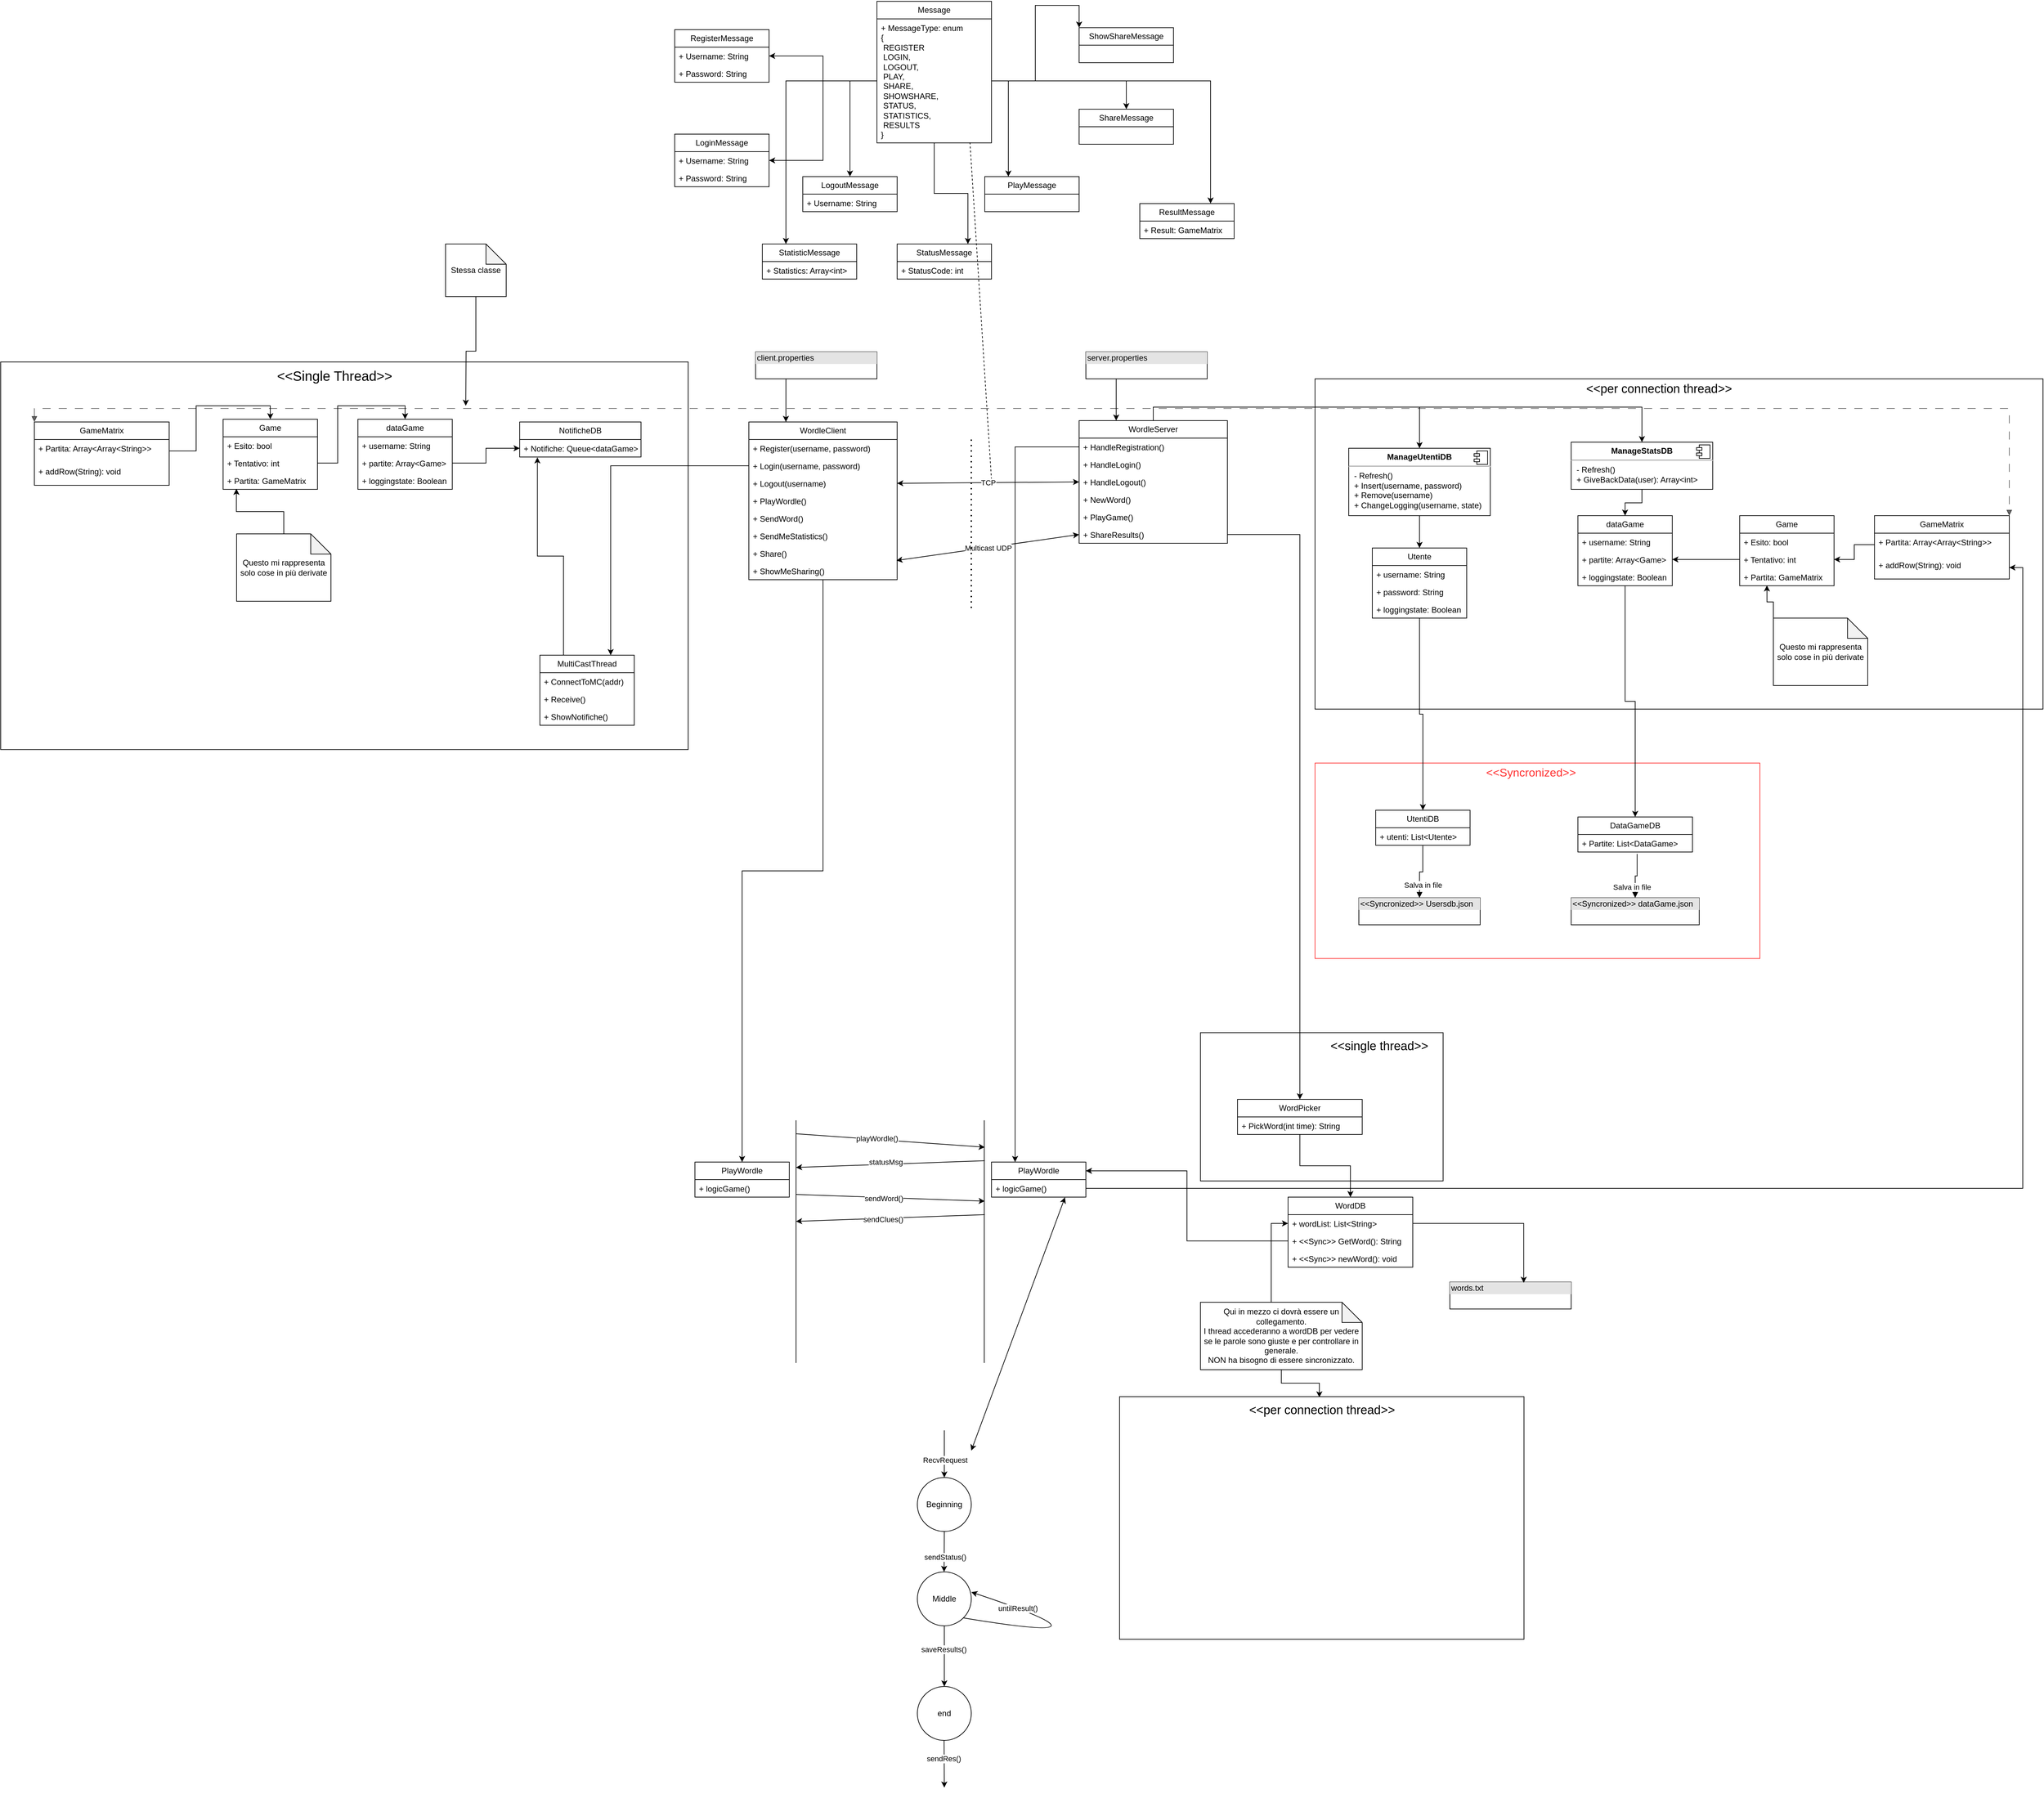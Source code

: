 <mxfile version="21.1.2" type="device">
  <diagram name="Generale" id="a9Qo6xG5ZnCa2RLUOLxb">
    <mxGraphModel dx="724" dy="438" grid="1" gridSize="10" guides="1" tooltips="1" connect="1" arrows="1" fold="1" page="1" pageScale="1" pageWidth="3300" pageHeight="4681" math="0" shadow="0">
      <root>
        <mxCell id="0" />
        <mxCell id="1" parent="0" />
        <mxCell id="KQCeedgBMzMV0l_ZwHwV-183" value="" style="endArrow=none;dashed=1;html=1;rounded=0;exitX=0.812;exitY=0.996;exitDx=0;exitDy=0;exitPerimeter=0;" parent="1" source="KQCeedgBMzMV0l_ZwHwV-179" edge="1">
          <mxGeometry width="50" height="50" relative="1" as="geometry">
            <mxPoint x="1470" y="997" as="sourcePoint" />
            <mxPoint x="1570" y="770" as="targetPoint" />
          </mxGeometry>
        </mxCell>
        <mxCell id="KQCeedgBMzMV0l_ZwHwV-215" value="" style="verticalLabelPosition=bottom;verticalAlign=top;html=1;shape=mxgraph.basic.rect;fillColor2=none;strokeWidth=1;size=20;indent=5;" parent="1" vertex="1">
          <mxGeometry x="1880" y="1590" width="360" height="220" as="geometry" />
        </mxCell>
        <mxCell id="KQCeedgBMzMV0l_ZwHwV-148" value="" style="verticalLabelPosition=bottom;verticalAlign=top;html=1;shape=mxgraph.basic.rect;fillColor2=none;strokeWidth=1;size=20;indent=5;" parent="1" vertex="1">
          <mxGeometry x="100" y="595" width="1020" height="575" as="geometry" />
        </mxCell>
        <mxCell id="KQCeedgBMzMV0l_ZwHwV-150" value="" style="verticalLabelPosition=bottom;verticalAlign=top;html=1;shape=mxgraph.basic.rect;fillColor2=none;strokeWidth=1;size=20;indent=5;labelBorderColor=none;strokeColor=#FF3333;" parent="1" vertex="1">
          <mxGeometry x="2050" y="1190" width="660" height="290" as="geometry" />
        </mxCell>
        <mxCell id="KQCeedgBMzMV0l_ZwHwV-146" value="" style="verticalLabelPosition=bottom;verticalAlign=top;html=1;shape=mxgraph.basic.rect;fillColor2=none;strokeWidth=1;size=20;indent=5;" parent="1" vertex="1">
          <mxGeometry x="2050" y="620" width="1080" height="490" as="geometry" />
        </mxCell>
        <mxCell id="KQCeedgBMzMV0l_ZwHwV-159" style="edgeStyle=orthogonalEdgeStyle;rounded=0;orthogonalLoop=1;jettySize=auto;html=1;entryX=0.5;entryY=0;entryDx=0;entryDy=0;" parent="1" source="KQCeedgBMzMV0l_ZwHwV-10" target="8rtwBaKAgGRRvO2gZ8co-33" edge="1">
          <mxGeometry relative="1" as="geometry">
            <mxPoint x="1200" y="1782" as="targetPoint" />
          </mxGeometry>
        </mxCell>
        <mxCell id="KQCeedgBMzMV0l_ZwHwV-10" value="WordleClient" style="swimlane;fontStyle=0;childLayout=stackLayout;horizontal=1;startSize=26;fillColor=none;horizontalStack=0;resizeParent=1;resizeParentMax=0;resizeLast=0;collapsible=1;marginBottom=0;whiteSpace=wrap;html=1;" parent="1" vertex="1">
          <mxGeometry x="1210" y="684" width="220" height="234" as="geometry" />
        </mxCell>
        <mxCell id="KQCeedgBMzMV0l_ZwHwV-11" value="+ Register(username, password)" style="text;strokeColor=none;fillColor=none;align=left;verticalAlign=top;spacingLeft=4;spacingRight=4;overflow=hidden;rotatable=0;points=[[0,0.5],[1,0.5]];portConstraint=eastwest;whiteSpace=wrap;html=1;" parent="KQCeedgBMzMV0l_ZwHwV-10" vertex="1">
          <mxGeometry y="26" width="220" height="26" as="geometry" />
        </mxCell>
        <mxCell id="KQCeedgBMzMV0l_ZwHwV-12" value="+ Login(username, password)" style="text;strokeColor=none;fillColor=none;align=left;verticalAlign=top;spacingLeft=4;spacingRight=4;overflow=hidden;rotatable=0;points=[[0,0.5],[1,0.5]];portConstraint=eastwest;whiteSpace=wrap;html=1;" parent="KQCeedgBMzMV0l_ZwHwV-10" vertex="1">
          <mxGeometry y="52" width="220" height="26" as="geometry" />
        </mxCell>
        <mxCell id="KQCeedgBMzMV0l_ZwHwV-22" value="+ Logout(username)" style="text;strokeColor=none;fillColor=none;align=left;verticalAlign=top;spacingLeft=4;spacingRight=4;overflow=hidden;rotatable=0;points=[[0,0.5],[1,0.5]];portConstraint=eastwest;whiteSpace=wrap;html=1;" parent="KQCeedgBMzMV0l_ZwHwV-10" vertex="1">
          <mxGeometry y="78" width="220" height="26" as="geometry" />
        </mxCell>
        <mxCell id="KQCeedgBMzMV0l_ZwHwV-13" value="+ PlayWordle()" style="text;strokeColor=none;fillColor=none;align=left;verticalAlign=top;spacingLeft=4;spacingRight=4;overflow=hidden;rotatable=0;points=[[0,0.5],[1,0.5]];portConstraint=eastwest;whiteSpace=wrap;html=1;" parent="KQCeedgBMzMV0l_ZwHwV-10" vertex="1">
          <mxGeometry y="104" width="220" height="26" as="geometry" />
        </mxCell>
        <mxCell id="KQCeedgBMzMV0l_ZwHwV-14" value="+ SendWord()" style="text;strokeColor=none;fillColor=none;align=left;verticalAlign=top;spacingLeft=4;spacingRight=4;overflow=hidden;rotatable=0;points=[[0,0.5],[1,0.5]];portConstraint=eastwest;whiteSpace=wrap;html=1;" parent="KQCeedgBMzMV0l_ZwHwV-10" vertex="1">
          <mxGeometry y="130" width="220" height="26" as="geometry" />
        </mxCell>
        <mxCell id="KQCeedgBMzMV0l_ZwHwV-15" value="+ SendMeStatistics()" style="text;strokeColor=none;fillColor=none;align=left;verticalAlign=top;spacingLeft=4;spacingRight=4;overflow=hidden;rotatable=0;points=[[0,0.5],[1,0.5]];portConstraint=eastwest;whiteSpace=wrap;html=1;" parent="KQCeedgBMzMV0l_ZwHwV-10" vertex="1">
          <mxGeometry y="156" width="220" height="26" as="geometry" />
        </mxCell>
        <mxCell id="KQCeedgBMzMV0l_ZwHwV-16" value="+ Share()" style="text;strokeColor=none;fillColor=none;align=left;verticalAlign=top;spacingLeft=4;spacingRight=4;overflow=hidden;rotatable=0;points=[[0,0.5],[1,0.5]];portConstraint=eastwest;whiteSpace=wrap;html=1;" parent="KQCeedgBMzMV0l_ZwHwV-10" vertex="1">
          <mxGeometry y="182" width="220" height="26" as="geometry" />
        </mxCell>
        <mxCell id="KQCeedgBMzMV0l_ZwHwV-17" value="+ ShowMeSharing()" style="text;strokeColor=none;fillColor=none;align=left;verticalAlign=top;spacingLeft=4;spacingRight=4;overflow=hidden;rotatable=0;points=[[0,0.5],[1,0.5]];portConstraint=eastwest;whiteSpace=wrap;html=1;" parent="KQCeedgBMzMV0l_ZwHwV-10" vertex="1">
          <mxGeometry y="208" width="220" height="26" as="geometry" />
        </mxCell>
        <mxCell id="KQCeedgBMzMV0l_ZwHwV-51" style="edgeStyle=orthogonalEdgeStyle;rounded=0;orthogonalLoop=1;jettySize=auto;html=1;exitX=0.5;exitY=0;exitDx=0;exitDy=0;entryX=0.5;entryY=0;entryDx=0;entryDy=0;" parent="1" source="KQCeedgBMzMV0l_ZwHwV-19" target="KQCeedgBMzMV0l_ZwHwV-41" edge="1">
          <mxGeometry relative="1" as="geometry" />
        </mxCell>
        <mxCell id="KQCeedgBMzMV0l_ZwHwV-52" style="edgeStyle=orthogonalEdgeStyle;rounded=0;orthogonalLoop=1;jettySize=auto;html=1;exitX=0.5;exitY=0;exitDx=0;exitDy=0;entryX=0.5;entryY=0;entryDx=0;entryDy=0;" parent="1" source="KQCeedgBMzMV0l_ZwHwV-19" target="KQCeedgBMzMV0l_ZwHwV-32" edge="1">
          <mxGeometry relative="1" as="geometry" />
        </mxCell>
        <mxCell id="KQCeedgBMzMV0l_ZwHwV-19" value="WordleServer" style="swimlane;fontStyle=0;childLayout=stackLayout;horizontal=1;startSize=26;fillColor=none;horizontalStack=0;resizeParent=1;resizeParentMax=0;resizeLast=0;collapsible=1;marginBottom=0;whiteSpace=wrap;html=1;" parent="1" vertex="1">
          <mxGeometry x="1700" y="682" width="220" height="182" as="geometry">
            <mxRectangle x="780" y="200" width="110" height="30" as="alternateBounds" />
          </mxGeometry>
        </mxCell>
        <mxCell id="KQCeedgBMzMV0l_ZwHwV-20" value="+ HandleRegistration()" style="text;strokeColor=none;fillColor=none;align=left;verticalAlign=top;spacingLeft=4;spacingRight=4;overflow=hidden;rotatable=0;points=[[0,0.5],[1,0.5]];portConstraint=eastwest;whiteSpace=wrap;html=1;" parent="KQCeedgBMzMV0l_ZwHwV-19" vertex="1">
          <mxGeometry y="26" width="220" height="26" as="geometry" />
        </mxCell>
        <mxCell id="KQCeedgBMzMV0l_ZwHwV-21" value="+ HandleLogin()" style="text;strokeColor=none;fillColor=none;align=left;verticalAlign=top;spacingLeft=4;spacingRight=4;overflow=hidden;rotatable=0;points=[[0,0.5],[1,0.5]];portConstraint=eastwest;whiteSpace=wrap;html=1;" parent="KQCeedgBMzMV0l_ZwHwV-19" vertex="1">
          <mxGeometry y="52" width="220" height="26" as="geometry" />
        </mxCell>
        <mxCell id="KQCeedgBMzMV0l_ZwHwV-23" value="+ HandleLogout()" style="text;strokeColor=none;fillColor=none;align=left;verticalAlign=top;spacingLeft=4;spacingRight=4;overflow=hidden;rotatable=0;points=[[0,0.5],[1,0.5]];portConstraint=eastwest;whiteSpace=wrap;html=1;" parent="KQCeedgBMzMV0l_ZwHwV-19" vertex="1">
          <mxGeometry y="78" width="220" height="26" as="geometry" />
        </mxCell>
        <mxCell id="KQCeedgBMzMV0l_ZwHwV-24" value="+ NewWord()" style="text;strokeColor=none;fillColor=none;align=left;verticalAlign=top;spacingLeft=4;spacingRight=4;overflow=hidden;rotatable=0;points=[[0,0.5],[1,0.5]];portConstraint=eastwest;whiteSpace=wrap;html=1;" parent="KQCeedgBMzMV0l_ZwHwV-19" vertex="1">
          <mxGeometry y="104" width="220" height="26" as="geometry" />
        </mxCell>
        <mxCell id="KQCeedgBMzMV0l_ZwHwV-25" value="+ PlayGame()" style="text;strokeColor=none;fillColor=none;align=left;verticalAlign=top;spacingLeft=4;spacingRight=4;overflow=hidden;rotatable=0;points=[[0,0.5],[1,0.5]];portConstraint=eastwest;whiteSpace=wrap;html=1;" parent="KQCeedgBMzMV0l_ZwHwV-19" vertex="1">
          <mxGeometry y="130" width="220" height="26" as="geometry" />
        </mxCell>
        <mxCell id="KQCeedgBMzMV0l_ZwHwV-26" value="+ ShareResults()" style="text;strokeColor=none;fillColor=none;align=left;verticalAlign=top;spacingLeft=4;spacingRight=4;overflow=hidden;rotatable=0;points=[[0,0.5],[1,0.5]];portConstraint=eastwest;whiteSpace=wrap;html=1;" parent="KQCeedgBMzMV0l_ZwHwV-19" vertex="1">
          <mxGeometry y="156" width="220" height="26" as="geometry" />
        </mxCell>
        <mxCell id="KQCeedgBMzMV0l_ZwHwV-97" style="edgeStyle=orthogonalEdgeStyle;rounded=0;orthogonalLoop=1;jettySize=auto;html=1;exitX=0.5;exitY=1;exitDx=0;exitDy=0;entryX=0.5;entryY=0;entryDx=0;entryDy=0;" parent="1" source="KQCeedgBMzMV0l_ZwHwV-32" target="KQCeedgBMzMV0l_ZwHwV-64" edge="1">
          <mxGeometry relative="1" as="geometry" />
        </mxCell>
        <mxCell id="KQCeedgBMzMV0l_ZwHwV-32" value="&lt;p style=&quot;margin:0px;margin-top:6px;text-align:center;&quot;&gt;&lt;b&gt;ManageUtentiDB&lt;/b&gt;&lt;/p&gt;&lt;hr&gt;&lt;p style=&quot;margin:0px;margin-left:8px;&quot;&gt;- Refresh()&lt;br&gt;+ Insert(username, password)&lt;/p&gt;&lt;p style=&quot;margin:0px;margin-left:8px;&quot;&gt;+ Remove(username)&lt;/p&gt;&lt;p style=&quot;margin:0px;margin-left:8px;&quot;&gt;+ ChangeLogging(username, state)&lt;/p&gt;" style="align=left;overflow=fill;html=1;dropTarget=0;whiteSpace=wrap;" parent="1" vertex="1">
          <mxGeometry x="2100" y="723" width="210" height="100" as="geometry" />
        </mxCell>
        <mxCell id="KQCeedgBMzMV0l_ZwHwV-33" value="" style="shape=component;jettyWidth=8;jettyHeight=4;" parent="KQCeedgBMzMV0l_ZwHwV-32" vertex="1">
          <mxGeometry x="1" width="20" height="20" relative="1" as="geometry">
            <mxPoint x="-24" y="4" as="offset" />
          </mxGeometry>
        </mxCell>
        <mxCell id="KQCeedgBMzMV0l_ZwHwV-34" value="&lt;div style=&quot;box-sizing:border-box;width:100%;background:#e4e4e4;padding:2px;&quot;&gt;&amp;lt;&amp;lt;Syncronized&amp;gt;&amp;gt; Usersdb.json&lt;/div&gt;&lt;table style=&quot;width:100%;font-size:1em;&quot; cellpadding=&quot;2&quot; cellspacing=&quot;0&quot;&gt;&lt;tbody&gt;&lt;tr&gt;&lt;td&gt;&lt;br&gt;&lt;/td&gt;&lt;td&gt;&lt;br&gt;&lt;/td&gt;&lt;/tr&gt;&lt;tr&gt;&lt;td&gt;&lt;br&gt;&lt;/td&gt;&lt;td&gt;&lt;/td&gt;&lt;/tr&gt;&lt;tr&gt;&lt;td&gt;&lt;br&gt;&lt;/td&gt;&lt;td&gt;&lt;br&gt;&lt;/td&gt;&lt;/tr&gt;&lt;/tbody&gt;&lt;/table&gt;" style="verticalAlign=top;align=left;overflow=fill;html=1;whiteSpace=wrap;" parent="1" vertex="1">
          <mxGeometry x="2115" y="1390" width="180" height="40" as="geometry" />
        </mxCell>
        <mxCell id="KQCeedgBMzMV0l_ZwHwV-81" style="edgeStyle=orthogonalEdgeStyle;rounded=0;orthogonalLoop=1;jettySize=auto;html=1;exitX=0.5;exitY=1;exitDx=0;exitDy=0;" parent="1" source="KQCeedgBMzMV0l_ZwHwV-41" target="KQCeedgBMzMV0l_ZwHwV-70" edge="1">
          <mxGeometry relative="1" as="geometry" />
        </mxCell>
        <mxCell id="KQCeedgBMzMV0l_ZwHwV-41" value="&lt;p style=&quot;margin:0px;margin-top:6px;text-align:center;&quot;&gt;&lt;b&gt;ManageStatsDB&lt;/b&gt;&lt;/p&gt;&lt;hr&gt;&lt;p style=&quot;margin:0px;margin-left:8px;&quot;&gt;- Refresh()&lt;/p&gt;&lt;p style=&quot;margin:0px;margin-left:8px;&quot;&gt;+ GiveBackData(user): Array&amp;lt;int&amp;gt;&lt;/p&gt;" style="align=left;overflow=fill;html=1;dropTarget=0;whiteSpace=wrap;" parent="1" vertex="1">
          <mxGeometry x="2430" y="714" width="210" height="70" as="geometry" />
        </mxCell>
        <mxCell id="KQCeedgBMzMV0l_ZwHwV-42" value="" style="shape=component;jettyWidth=8;jettyHeight=4;" parent="KQCeedgBMzMV0l_ZwHwV-41" vertex="1">
          <mxGeometry x="1" width="20" height="20" relative="1" as="geometry">
            <mxPoint x="-24" y="4" as="offset" />
          </mxGeometry>
        </mxCell>
        <mxCell id="KQCeedgBMzMV0l_ZwHwV-47" style="edgeStyle=orthogonalEdgeStyle;rounded=0;orthogonalLoop=1;jettySize=auto;html=1;exitX=0.5;exitY=1;exitDx=0;exitDy=0;" parent="1" edge="1">
          <mxGeometry relative="1" as="geometry">
            <mxPoint x="2827.5" y="1223" as="sourcePoint" />
            <mxPoint x="2827.5" y="1223" as="targetPoint" />
          </mxGeometry>
        </mxCell>
        <mxCell id="KQCeedgBMzMV0l_ZwHwV-53" value="GameMatrix" style="swimlane;fontStyle=0;childLayout=stackLayout;horizontal=1;startSize=26;fillColor=none;horizontalStack=0;resizeParent=1;resizeParentMax=0;resizeLast=0;collapsible=1;marginBottom=0;whiteSpace=wrap;html=1;" parent="1" vertex="1">
          <mxGeometry x="2880" y="823" width="200" height="94" as="geometry" />
        </mxCell>
        <mxCell id="KQCeedgBMzMV0l_ZwHwV-54" value="+ Partita: Array&amp;lt;Array&amp;lt;String&amp;gt;&amp;gt;" style="text;strokeColor=none;fillColor=none;align=left;verticalAlign=top;spacingLeft=4;spacingRight=4;overflow=hidden;rotatable=0;points=[[0,0.5],[1,0.5]];portConstraint=eastwest;whiteSpace=wrap;html=1;" parent="KQCeedgBMzMV0l_ZwHwV-53" vertex="1">
          <mxGeometry y="26" width="200" height="34" as="geometry" />
        </mxCell>
        <mxCell id="8rtwBaKAgGRRvO2gZ8co-26" value="+ addRow(String): void" style="text;strokeColor=none;fillColor=none;align=left;verticalAlign=top;spacingLeft=4;spacingRight=4;overflow=hidden;rotatable=0;points=[[0,0.5],[1,0.5]];portConstraint=eastwest;whiteSpace=wrap;html=1;" vertex="1" parent="KQCeedgBMzMV0l_ZwHwV-53">
          <mxGeometry y="60" width="200" height="34" as="geometry" />
        </mxCell>
        <mxCell id="KQCeedgBMzMV0l_ZwHwV-58" value="NotificheDB" style="swimlane;fontStyle=0;childLayout=stackLayout;horizontal=1;startSize=26;fillColor=none;horizontalStack=0;resizeParent=1;resizeParentMax=0;resizeLast=0;collapsible=1;marginBottom=0;whiteSpace=wrap;html=1;" parent="1" vertex="1">
          <mxGeometry x="870" y="684" width="180" height="52" as="geometry" />
        </mxCell>
        <mxCell id="KQCeedgBMzMV0l_ZwHwV-59" value="+ Notifiche: Queue&amp;lt;dataGame&amp;gt;" style="text;strokeColor=none;fillColor=none;align=left;verticalAlign=top;spacingLeft=4;spacingRight=4;overflow=hidden;rotatable=0;points=[[0,0.5],[1,0.5]];portConstraint=eastwest;whiteSpace=wrap;html=1;" parent="KQCeedgBMzMV0l_ZwHwV-58" vertex="1">
          <mxGeometry y="26" width="180" height="26" as="geometry" />
        </mxCell>
        <mxCell id="KQCeedgBMzMV0l_ZwHwV-98" style="edgeStyle=orthogonalEdgeStyle;rounded=0;orthogonalLoop=1;jettySize=auto;html=1;entryX=0.5;entryY=0;entryDx=0;entryDy=0;" parent="1" source="KQCeedgBMzMV0l_ZwHwV-64" target="KQCeedgBMzMV0l_ZwHwV-93" edge="1">
          <mxGeometry relative="1" as="geometry" />
        </mxCell>
        <mxCell id="KQCeedgBMzMV0l_ZwHwV-64" value="Utente" style="swimlane;fontStyle=0;childLayout=stackLayout;horizontal=1;startSize=26;fillColor=none;horizontalStack=0;resizeParent=1;resizeParentMax=0;resizeLast=0;collapsible=1;marginBottom=0;whiteSpace=wrap;html=1;" parent="1" vertex="1">
          <mxGeometry x="2135" y="871" width="140" height="104" as="geometry" />
        </mxCell>
        <mxCell id="KQCeedgBMzMV0l_ZwHwV-65" value="+ username: String" style="text;strokeColor=none;fillColor=none;align=left;verticalAlign=top;spacingLeft=4;spacingRight=4;overflow=hidden;rotatable=0;points=[[0,0.5],[1,0.5]];portConstraint=eastwest;whiteSpace=wrap;html=1;" parent="KQCeedgBMzMV0l_ZwHwV-64" vertex="1">
          <mxGeometry y="26" width="140" height="26" as="geometry" />
        </mxCell>
        <mxCell id="KQCeedgBMzMV0l_ZwHwV-66" value="+ password: String" style="text;strokeColor=none;fillColor=none;align=left;verticalAlign=top;spacingLeft=4;spacingRight=4;overflow=hidden;rotatable=0;points=[[0,0.5],[1,0.5]];portConstraint=eastwest;whiteSpace=wrap;html=1;" parent="KQCeedgBMzMV0l_ZwHwV-64" vertex="1">
          <mxGeometry y="52" width="140" height="26" as="geometry" />
        </mxCell>
        <mxCell id="KQCeedgBMzMV0l_ZwHwV-67" value="+ loggingstate: Boolean" style="text;strokeColor=none;fillColor=none;align=left;verticalAlign=top;spacingLeft=4;spacingRight=4;overflow=hidden;rotatable=0;points=[[0,0.5],[1,0.5]];portConstraint=eastwest;whiteSpace=wrap;html=1;" parent="KQCeedgBMzMV0l_ZwHwV-64" vertex="1">
          <mxGeometry y="78" width="140" height="26" as="geometry" />
        </mxCell>
        <mxCell id="KQCeedgBMzMV0l_ZwHwV-68" value="Salva in file" style="html=1;verticalAlign=bottom;endArrow=block;edgeStyle=elbowEdgeStyle;elbow=vertical;curved=0;rounded=0;entryX=0.5;entryY=0;entryDx=0;entryDy=0;exitX=0.499;exitY=1.024;exitDx=0;exitDy=0;exitPerimeter=0;" parent="1" source="KQCeedgBMzMV0l_ZwHwV-94" target="KQCeedgBMzMV0l_ZwHwV-34" edge="1">
          <mxGeometry x="0.75" y="5" width="80" relative="1" as="geometry">
            <mxPoint x="2075" y="1193" as="sourcePoint" />
            <mxPoint x="2485" y="1103" as="targetPoint" />
            <mxPoint as="offset" />
          </mxGeometry>
        </mxCell>
        <mxCell id="KQCeedgBMzMV0l_ZwHwV-69" value="&lt;div style=&quot;box-sizing:border-box;width:100%;background:#e4e4e4;padding:2px;&quot;&gt;&amp;lt;&amp;lt;Syncronized&amp;gt;&amp;gt; dataGame.json&lt;/div&gt;&lt;table style=&quot;width:100%;font-size:1em;&quot; cellpadding=&quot;2&quot; cellspacing=&quot;0&quot;&gt;&lt;tbody&gt;&lt;tr&gt;&lt;td&gt;&lt;br&gt;&lt;/td&gt;&lt;td&gt;&lt;br&gt;&lt;/td&gt;&lt;/tr&gt;&lt;tr&gt;&lt;td&gt;&lt;br&gt;&lt;/td&gt;&lt;td&gt;&lt;/td&gt;&lt;/tr&gt;&lt;tr&gt;&lt;td&gt;&lt;br&gt;&lt;/td&gt;&lt;td&gt;&lt;br&gt;&lt;/td&gt;&lt;/tr&gt;&lt;/tbody&gt;&lt;/table&gt;" style="verticalAlign=top;align=left;overflow=fill;html=1;whiteSpace=wrap;" parent="1" vertex="1">
          <mxGeometry x="2430" y="1390" width="190" height="40" as="geometry" />
        </mxCell>
        <mxCell id="KQCeedgBMzMV0l_ZwHwV-103" style="edgeStyle=orthogonalEdgeStyle;rounded=0;orthogonalLoop=1;jettySize=auto;html=1;entryX=0.5;entryY=0;entryDx=0;entryDy=0;" parent="1" source="KQCeedgBMzMV0l_ZwHwV-70" target="KQCeedgBMzMV0l_ZwHwV-99" edge="1">
          <mxGeometry relative="1" as="geometry" />
        </mxCell>
        <mxCell id="KQCeedgBMzMV0l_ZwHwV-70" value="dataGame" style="swimlane;fontStyle=0;childLayout=stackLayout;horizontal=1;startSize=26;fillColor=none;horizontalStack=0;resizeParent=1;resizeParentMax=0;resizeLast=0;collapsible=1;marginBottom=0;whiteSpace=wrap;html=1;" parent="1" vertex="1">
          <mxGeometry x="2440" y="823" width="140" height="104" as="geometry" />
        </mxCell>
        <mxCell id="KQCeedgBMzMV0l_ZwHwV-71" value="+ username: String" style="text;strokeColor=none;fillColor=none;align=left;verticalAlign=top;spacingLeft=4;spacingRight=4;overflow=hidden;rotatable=0;points=[[0,0.5],[1,0.5]];portConstraint=eastwest;whiteSpace=wrap;html=1;" parent="KQCeedgBMzMV0l_ZwHwV-70" vertex="1">
          <mxGeometry y="26" width="140" height="26" as="geometry" />
        </mxCell>
        <mxCell id="KQCeedgBMzMV0l_ZwHwV-72" value="+ partite: Array&amp;lt;Game&amp;gt;" style="text;strokeColor=none;fillColor=none;align=left;verticalAlign=top;spacingLeft=4;spacingRight=4;overflow=hidden;rotatable=0;points=[[0,0.5],[1,0.5]];portConstraint=eastwest;whiteSpace=wrap;html=1;" parent="KQCeedgBMzMV0l_ZwHwV-70" vertex="1">
          <mxGeometry y="52" width="140" height="26" as="geometry" />
        </mxCell>
        <mxCell id="KQCeedgBMzMV0l_ZwHwV-73" value="+ loggingstate: Boolean" style="text;strokeColor=none;fillColor=none;align=left;verticalAlign=top;spacingLeft=4;spacingRight=4;overflow=hidden;rotatable=0;points=[[0,0.5],[1,0.5]];portConstraint=eastwest;whiteSpace=wrap;html=1;" parent="KQCeedgBMzMV0l_ZwHwV-70" vertex="1">
          <mxGeometry y="78" width="140" height="26" as="geometry" />
        </mxCell>
        <mxCell id="KQCeedgBMzMV0l_ZwHwV-74" value="Salva in file" style="html=1;verticalAlign=bottom;endArrow=block;edgeStyle=elbowEdgeStyle;elbow=vertical;curved=0;rounded=0;entryX=0.5;entryY=0;entryDx=0;entryDy=0;exitX=0.517;exitY=1.115;exitDx=0;exitDy=0;exitPerimeter=0;" parent="1" source="KQCeedgBMzMV0l_ZwHwV-100" target="KQCeedgBMzMV0l_ZwHwV-69" edge="1">
          <mxGeometry x="0.778" y="-5" width="80" relative="1" as="geometry">
            <mxPoint x="2497.48" y="1060.898" as="sourcePoint" />
            <mxPoint x="2825" y="1023" as="targetPoint" />
            <mxPoint as="offset" />
          </mxGeometry>
        </mxCell>
        <mxCell id="KQCeedgBMzMV0l_ZwHwV-75" value="Game" style="swimlane;fontStyle=0;childLayout=stackLayout;horizontal=1;startSize=26;fillColor=none;horizontalStack=0;resizeParent=1;resizeParentMax=0;resizeLast=0;collapsible=1;marginBottom=0;whiteSpace=wrap;html=1;" parent="1" vertex="1">
          <mxGeometry x="2680" y="823" width="140" height="104" as="geometry" />
        </mxCell>
        <mxCell id="KQCeedgBMzMV0l_ZwHwV-76" value="+ Esito: bool" style="text;strokeColor=none;fillColor=none;align=left;verticalAlign=top;spacingLeft=4;spacingRight=4;overflow=hidden;rotatable=0;points=[[0,0.5],[1,0.5]];portConstraint=eastwest;whiteSpace=wrap;html=1;" parent="KQCeedgBMzMV0l_ZwHwV-75" vertex="1">
          <mxGeometry y="26" width="140" height="26" as="geometry" />
        </mxCell>
        <mxCell id="KQCeedgBMzMV0l_ZwHwV-77" value="+ Tentativo: int" style="text;strokeColor=none;fillColor=none;align=left;verticalAlign=top;spacingLeft=4;spacingRight=4;overflow=hidden;rotatable=0;points=[[0,0.5],[1,0.5]];portConstraint=eastwest;whiteSpace=wrap;html=1;" parent="KQCeedgBMzMV0l_ZwHwV-75" vertex="1">
          <mxGeometry y="52" width="140" height="26" as="geometry" />
        </mxCell>
        <mxCell id="KQCeedgBMzMV0l_ZwHwV-78" value="+ Partita: GameMatrix" style="text;strokeColor=none;fillColor=none;align=left;verticalAlign=top;spacingLeft=4;spacingRight=4;overflow=hidden;rotatable=0;points=[[0,0.5],[1,0.5]];portConstraint=eastwest;whiteSpace=wrap;html=1;" parent="KQCeedgBMzMV0l_ZwHwV-75" vertex="1">
          <mxGeometry y="78" width="140" height="26" as="geometry" />
        </mxCell>
        <mxCell id="KQCeedgBMzMV0l_ZwHwV-79" style="edgeStyle=orthogonalEdgeStyle;rounded=0;orthogonalLoop=1;jettySize=auto;html=1;exitX=0;exitY=0.5;exitDx=0;exitDy=0;entryX=1;entryY=0.5;entryDx=0;entryDy=0;" parent="1" source="KQCeedgBMzMV0l_ZwHwV-54" target="KQCeedgBMzMV0l_ZwHwV-77" edge="1">
          <mxGeometry relative="1" as="geometry" />
        </mxCell>
        <mxCell id="KQCeedgBMzMV0l_ZwHwV-80" style="edgeStyle=orthogonalEdgeStyle;rounded=0;orthogonalLoop=1;jettySize=auto;html=1;exitX=0;exitY=0.5;exitDx=0;exitDy=0;entryX=1;entryY=0.5;entryDx=0;entryDy=0;" parent="1" source="KQCeedgBMzMV0l_ZwHwV-77" target="KQCeedgBMzMV0l_ZwHwV-72" edge="1">
          <mxGeometry relative="1" as="geometry" />
        </mxCell>
        <mxCell id="KQCeedgBMzMV0l_ZwHwV-93" value="UtentiDB" style="swimlane;fontStyle=0;childLayout=stackLayout;horizontal=1;startSize=26;fillColor=none;horizontalStack=0;resizeParent=1;resizeParentMax=0;resizeLast=0;collapsible=1;marginBottom=0;whiteSpace=wrap;html=1;" parent="1" vertex="1">
          <mxGeometry x="2140" y="1260" width="140" height="52" as="geometry" />
        </mxCell>
        <mxCell id="KQCeedgBMzMV0l_ZwHwV-94" value="+ utenti: List&amp;lt;Utente&amp;gt;" style="text;strokeColor=none;fillColor=none;align=left;verticalAlign=top;spacingLeft=4;spacingRight=4;overflow=hidden;rotatable=0;points=[[0,0.5],[1,0.5]];portConstraint=eastwest;whiteSpace=wrap;html=1;" parent="KQCeedgBMzMV0l_ZwHwV-93" vertex="1">
          <mxGeometry y="26" width="140" height="26" as="geometry" />
        </mxCell>
        <mxCell id="KQCeedgBMzMV0l_ZwHwV-99" value="DataGameDB" style="swimlane;fontStyle=0;childLayout=stackLayout;horizontal=1;startSize=26;fillColor=none;horizontalStack=0;resizeParent=1;resizeParentMax=0;resizeLast=0;collapsible=1;marginBottom=0;whiteSpace=wrap;html=1;" parent="1" vertex="1">
          <mxGeometry x="2440" y="1270" width="170" height="52" as="geometry" />
        </mxCell>
        <mxCell id="KQCeedgBMzMV0l_ZwHwV-100" value="+ Partite: List&amp;lt;DataGame&amp;gt;" style="text;strokeColor=none;fillColor=none;align=left;verticalAlign=top;spacingLeft=4;spacingRight=4;overflow=hidden;rotatable=0;points=[[0,0.5],[1,0.5]];portConstraint=eastwest;whiteSpace=wrap;html=1;" parent="KQCeedgBMzMV0l_ZwHwV-99" vertex="1">
          <mxGeometry y="26" width="170" height="26" as="geometry" />
        </mxCell>
        <mxCell id="8rtwBaKAgGRRvO2gZ8co-27" style="edgeStyle=orthogonalEdgeStyle;rounded=0;orthogonalLoop=1;jettySize=auto;html=1;exitX=0;exitY=0;exitDx=0;exitDy=0;entryX=1;entryY=0;entryDx=0;entryDy=0;dashed=1;dashPattern=12 12;startArrow=block;startFill=1;endArrow=block;endFill=1;opacity=60;" edge="1" parent="1" source="KQCeedgBMzMV0l_ZwHwV-104" target="KQCeedgBMzMV0l_ZwHwV-53">
          <mxGeometry relative="1" as="geometry" />
        </mxCell>
        <mxCell id="KQCeedgBMzMV0l_ZwHwV-104" value="GameMatrix" style="swimlane;fontStyle=0;childLayout=stackLayout;horizontal=1;startSize=26;fillColor=none;horizontalStack=0;resizeParent=1;resizeParentMax=0;resizeLast=0;collapsible=1;marginBottom=0;whiteSpace=wrap;html=1;" parent="1" vertex="1">
          <mxGeometry x="150" y="684" width="200" height="94" as="geometry" />
        </mxCell>
        <mxCell id="KQCeedgBMzMV0l_ZwHwV-105" value="+ Partita: Array&amp;lt;Array&amp;lt;String&amp;gt;&amp;gt;" style="text;strokeColor=none;fillColor=none;align=left;verticalAlign=top;spacingLeft=4;spacingRight=4;overflow=hidden;rotatable=0;points=[[0,0.5],[1,0.5]];portConstraint=eastwest;whiteSpace=wrap;html=1;" parent="KQCeedgBMzMV0l_ZwHwV-104" vertex="1">
          <mxGeometry y="26" width="200" height="34" as="geometry" />
        </mxCell>
        <mxCell id="8rtwBaKAgGRRvO2gZ8co-18" value="+ addRow(String): void" style="text;strokeColor=none;fillColor=none;align=left;verticalAlign=top;spacingLeft=4;spacingRight=4;overflow=hidden;rotatable=0;points=[[0,0.5],[1,0.5]];portConstraint=eastwest;whiteSpace=wrap;html=1;" vertex="1" parent="KQCeedgBMzMV0l_ZwHwV-104">
          <mxGeometry y="60" width="200" height="34" as="geometry" />
        </mxCell>
        <mxCell id="KQCeedgBMzMV0l_ZwHwV-106" value="dataGame" style="swimlane;fontStyle=0;childLayout=stackLayout;horizontal=1;startSize=26;fillColor=none;horizontalStack=0;resizeParent=1;resizeParentMax=0;resizeLast=0;collapsible=1;marginBottom=0;whiteSpace=wrap;html=1;" parent="1" vertex="1">
          <mxGeometry x="630" y="680" width="140" height="104" as="geometry" />
        </mxCell>
        <mxCell id="KQCeedgBMzMV0l_ZwHwV-107" value="+ username: String" style="text;strokeColor=none;fillColor=none;align=left;verticalAlign=top;spacingLeft=4;spacingRight=4;overflow=hidden;rotatable=0;points=[[0,0.5],[1,0.5]];portConstraint=eastwest;whiteSpace=wrap;html=1;" parent="KQCeedgBMzMV0l_ZwHwV-106" vertex="1">
          <mxGeometry y="26" width="140" height="26" as="geometry" />
        </mxCell>
        <mxCell id="KQCeedgBMzMV0l_ZwHwV-108" value="+ partite: Array&amp;lt;Game&amp;gt;" style="text;strokeColor=none;fillColor=none;align=left;verticalAlign=top;spacingLeft=4;spacingRight=4;overflow=hidden;rotatable=0;points=[[0,0.5],[1,0.5]];portConstraint=eastwest;whiteSpace=wrap;html=1;" parent="KQCeedgBMzMV0l_ZwHwV-106" vertex="1">
          <mxGeometry y="52" width="140" height="26" as="geometry" />
        </mxCell>
        <mxCell id="KQCeedgBMzMV0l_ZwHwV-109" value="+ loggingstate: Boolean" style="text;strokeColor=none;fillColor=none;align=left;verticalAlign=top;spacingLeft=4;spacingRight=4;overflow=hidden;rotatable=0;points=[[0,0.5],[1,0.5]];portConstraint=eastwest;whiteSpace=wrap;html=1;" parent="KQCeedgBMzMV0l_ZwHwV-106" vertex="1">
          <mxGeometry y="78" width="140" height="26" as="geometry" />
        </mxCell>
        <mxCell id="KQCeedgBMzMV0l_ZwHwV-110" value="Game" style="swimlane;fontStyle=0;childLayout=stackLayout;horizontal=1;startSize=26;fillColor=none;horizontalStack=0;resizeParent=1;resizeParentMax=0;resizeLast=0;collapsible=1;marginBottom=0;whiteSpace=wrap;html=1;" parent="1" vertex="1">
          <mxGeometry x="430" y="680" width="140" height="104" as="geometry" />
        </mxCell>
        <mxCell id="KQCeedgBMzMV0l_ZwHwV-111" value="+ Esito: bool" style="text;strokeColor=none;fillColor=none;align=left;verticalAlign=top;spacingLeft=4;spacingRight=4;overflow=hidden;rotatable=0;points=[[0,0.5],[1,0.5]];portConstraint=eastwest;whiteSpace=wrap;html=1;" parent="KQCeedgBMzMV0l_ZwHwV-110" vertex="1">
          <mxGeometry y="26" width="140" height="26" as="geometry" />
        </mxCell>
        <mxCell id="KQCeedgBMzMV0l_ZwHwV-112" value="+ Tentativo: int" style="text;strokeColor=none;fillColor=none;align=left;verticalAlign=top;spacingLeft=4;spacingRight=4;overflow=hidden;rotatable=0;points=[[0,0.5],[1,0.5]];portConstraint=eastwest;whiteSpace=wrap;html=1;" parent="KQCeedgBMzMV0l_ZwHwV-110" vertex="1">
          <mxGeometry y="52" width="140" height="26" as="geometry" />
        </mxCell>
        <mxCell id="KQCeedgBMzMV0l_ZwHwV-113" value="+ Partita: GameMatrix" style="text;strokeColor=none;fillColor=none;align=left;verticalAlign=top;spacingLeft=4;spacingRight=4;overflow=hidden;rotatable=0;points=[[0,0.5],[1,0.5]];portConstraint=eastwest;whiteSpace=wrap;html=1;" parent="KQCeedgBMzMV0l_ZwHwV-110" vertex="1">
          <mxGeometry y="78" width="140" height="26" as="geometry" />
        </mxCell>
        <mxCell id="KQCeedgBMzMV0l_ZwHwV-116" style="edgeStyle=orthogonalEdgeStyle;rounded=0;orthogonalLoop=1;jettySize=auto;html=1;exitX=1;exitY=0.5;exitDx=0;exitDy=0;entryX=0.5;entryY=0;entryDx=0;entryDy=0;" parent="1" source="KQCeedgBMzMV0l_ZwHwV-105" target="KQCeedgBMzMV0l_ZwHwV-110" edge="1">
          <mxGeometry relative="1" as="geometry" />
        </mxCell>
        <mxCell id="KQCeedgBMzMV0l_ZwHwV-117" style="edgeStyle=orthogonalEdgeStyle;rounded=0;orthogonalLoop=1;jettySize=auto;html=1;exitX=1;exitY=0.5;exitDx=0;exitDy=0;entryX=0.5;entryY=0;entryDx=0;entryDy=0;" parent="1" source="KQCeedgBMzMV0l_ZwHwV-112" target="KQCeedgBMzMV0l_ZwHwV-106" edge="1">
          <mxGeometry relative="1" as="geometry" />
        </mxCell>
        <mxCell id="KQCeedgBMzMV0l_ZwHwV-118" style="edgeStyle=orthogonalEdgeStyle;rounded=0;orthogonalLoop=1;jettySize=auto;html=1;exitX=1;exitY=0.5;exitDx=0;exitDy=0;entryX=0;entryY=0.5;entryDx=0;entryDy=0;" parent="1" source="KQCeedgBMzMV0l_ZwHwV-108" target="KQCeedgBMzMV0l_ZwHwV-59" edge="1">
          <mxGeometry relative="1" as="geometry" />
        </mxCell>
        <mxCell id="KQCeedgBMzMV0l_ZwHwV-123" value="" style="endArrow=classic;html=1;rounded=0;exitX=1;exitY=0.5;exitDx=0;exitDy=0;entryX=0;entryY=0.5;entryDx=0;entryDy=0;startArrow=classic;startFill=1;" parent="1" source="KQCeedgBMzMV0l_ZwHwV-22" target="KQCeedgBMzMV0l_ZwHwV-23" edge="1">
          <mxGeometry relative="1" as="geometry">
            <mxPoint x="1460" y="975" as="sourcePoint" />
            <mxPoint x="1730" y="1014" as="targetPoint" />
          </mxGeometry>
        </mxCell>
        <mxCell id="KQCeedgBMzMV0l_ZwHwV-124" value="TCP" style="edgeLabel;resizable=0;html=1;align=center;verticalAlign=middle;" parent="KQCeedgBMzMV0l_ZwHwV-123" connectable="0" vertex="1">
          <mxGeometry relative="1" as="geometry" />
        </mxCell>
        <mxCell id="KQCeedgBMzMV0l_ZwHwV-125" value="" style="endArrow=classic;html=1;rounded=0;exitX=0.995;exitY=-0.094;exitDx=0;exitDy=0;entryX=0;entryY=0.5;entryDx=0;entryDy=0;startArrow=classic;startFill=1;exitPerimeter=0;" parent="1" source="KQCeedgBMzMV0l_ZwHwV-17" target="KQCeedgBMzMV0l_ZwHwV-26" edge="1">
          <mxGeometry relative="1" as="geometry">
            <mxPoint x="1420" y="975" as="sourcePoint" />
            <mxPoint x="1690" y="1014" as="targetPoint" />
          </mxGeometry>
        </mxCell>
        <mxCell id="KQCeedgBMzMV0l_ZwHwV-126" value="Multicast UDP" style="edgeLabel;resizable=0;html=1;align=center;verticalAlign=middle;" parent="KQCeedgBMzMV0l_ZwHwV-125" connectable="0" vertex="1">
          <mxGeometry relative="1" as="geometry" />
        </mxCell>
        <mxCell id="KQCeedgBMzMV0l_ZwHwV-133" style="edgeStyle=orthogonalEdgeStyle;rounded=0;orthogonalLoop=1;jettySize=auto;html=1;exitX=0.25;exitY=1;exitDx=0;exitDy=0;entryX=0.25;entryY=0;entryDx=0;entryDy=0;" parent="1" source="KQCeedgBMzMV0l_ZwHwV-131" target="KQCeedgBMzMV0l_ZwHwV-10" edge="1">
          <mxGeometry relative="1" as="geometry" />
        </mxCell>
        <mxCell id="KQCeedgBMzMV0l_ZwHwV-131" value="&lt;div style=&quot;box-sizing:border-box;width:100%;background:#e4e4e4;padding:2px;&quot;&gt;client.properties&lt;/div&gt;&lt;table style=&quot;width:100%;font-size:1em;&quot; cellpadding=&quot;2&quot; cellspacing=&quot;0&quot;&gt;&lt;tbody&gt;&lt;tr&gt;&lt;td&gt;&lt;br&gt;&lt;/td&gt;&lt;td&gt;&lt;br&gt;&lt;/td&gt;&lt;/tr&gt;&lt;tr&gt;&lt;td&gt;&lt;br&gt;&lt;/td&gt;&lt;td&gt;&lt;/td&gt;&lt;/tr&gt;&lt;tr&gt;&lt;td&gt;&lt;br&gt;&lt;/td&gt;&lt;td&gt;&lt;br&gt;&lt;/td&gt;&lt;/tr&gt;&lt;/tbody&gt;&lt;/table&gt;" style="verticalAlign=top;align=left;overflow=fill;html=1;whiteSpace=wrap;" parent="1" vertex="1">
          <mxGeometry x="1220" y="580" width="180" height="40" as="geometry" />
        </mxCell>
        <mxCell id="KQCeedgBMzMV0l_ZwHwV-134" style="edgeStyle=orthogonalEdgeStyle;rounded=0;orthogonalLoop=1;jettySize=auto;html=1;exitX=0.25;exitY=1;exitDx=0;exitDy=0;entryX=0.25;entryY=0;entryDx=0;entryDy=0;" parent="1" source="KQCeedgBMzMV0l_ZwHwV-132" target="KQCeedgBMzMV0l_ZwHwV-19" edge="1">
          <mxGeometry relative="1" as="geometry" />
        </mxCell>
        <mxCell id="KQCeedgBMzMV0l_ZwHwV-132" value="&lt;div style=&quot;box-sizing:border-box;width:100%;background:#e4e4e4;padding:2px;&quot;&gt;server.properties&lt;/div&gt;&lt;table style=&quot;width:100%;font-size:1em;&quot; cellpadding=&quot;2&quot; cellspacing=&quot;0&quot;&gt;&lt;tbody&gt;&lt;tr&gt;&lt;td&gt;&lt;br&gt;&lt;/td&gt;&lt;td&gt;&lt;br&gt;&lt;/td&gt;&lt;/tr&gt;&lt;tr&gt;&lt;td&gt;&lt;br&gt;&lt;/td&gt;&lt;td&gt;&lt;/td&gt;&lt;/tr&gt;&lt;tr&gt;&lt;td&gt;&lt;br&gt;&lt;/td&gt;&lt;td&gt;&lt;br&gt;&lt;/td&gt;&lt;/tr&gt;&lt;/tbody&gt;&lt;/table&gt;" style="verticalAlign=top;align=left;overflow=fill;html=1;whiteSpace=wrap;" parent="1" vertex="1">
          <mxGeometry x="1710" y="580" width="180" height="40" as="geometry" />
        </mxCell>
        <mxCell id="KQCeedgBMzMV0l_ZwHwV-145" style="edgeStyle=orthogonalEdgeStyle;rounded=0;orthogonalLoop=1;jettySize=auto;html=1;exitX=0.25;exitY=0;exitDx=0;exitDy=0;entryX=0.146;entryY=1.019;entryDx=0;entryDy=0;entryPerimeter=0;" parent="1" source="KQCeedgBMzMV0l_ZwHwV-138" target="KQCeedgBMzMV0l_ZwHwV-59" edge="1">
          <mxGeometry relative="1" as="geometry" />
        </mxCell>
        <mxCell id="KQCeedgBMzMV0l_ZwHwV-143" style="edgeStyle=orthogonalEdgeStyle;rounded=0;orthogonalLoop=1;jettySize=auto;html=1;exitX=0;exitY=0.5;exitDx=0;exitDy=0;entryX=0.75;entryY=0;entryDx=0;entryDy=0;" parent="1" source="KQCeedgBMzMV0l_ZwHwV-12" target="KQCeedgBMzMV0l_ZwHwV-138" edge="1">
          <mxGeometry relative="1" as="geometry" />
        </mxCell>
        <mxCell id="KQCeedgBMzMV0l_ZwHwV-147" value="&amp;lt;&amp;lt;per connection thread&amp;gt;&amp;gt;" style="text;html=1;align=center;verticalAlign=middle;resizable=0;points=[];autosize=1;strokeColor=none;fillColor=none;fontSize=18;" parent="1" vertex="1">
          <mxGeometry x="2440" y="615" width="240" height="40" as="geometry" />
        </mxCell>
        <mxCell id="KQCeedgBMzMV0l_ZwHwV-149" value="&lt;font style=&quot;font-size: 20px;&quot;&gt;&amp;lt;&amp;lt;Single Thread&amp;gt;&amp;gt;&lt;/font&gt;" style="text;html=1;align=center;verticalAlign=middle;resizable=0;points=[];autosize=1;strokeColor=none;fillColor=none;" parent="1" vertex="1">
          <mxGeometry x="500" y="595" width="190" height="40" as="geometry" />
        </mxCell>
        <mxCell id="KQCeedgBMzMV0l_ZwHwV-151" value="&amp;lt;&amp;lt;Syncronized&amp;gt;&amp;gt;" style="text;html=1;align=center;verticalAlign=middle;resizable=0;points=[];autosize=1;strokeColor=none;fillColor=none;fontSize=17;fontColor=#FF3333;" parent="1" vertex="1">
          <mxGeometry x="2290" y="1190" width="160" height="30" as="geometry" />
        </mxCell>
        <mxCell id="KQCeedgBMzMV0l_ZwHwV-153" value="&lt;div style=&quot;box-sizing:border-box;width:100%;background:#e4e4e4;padding:2px;&quot;&gt;words.txt&lt;/div&gt;&lt;table style=&quot;width:100%;font-size:1em;&quot; cellpadding=&quot;2&quot; cellspacing=&quot;0&quot;&gt;&lt;tbody&gt;&lt;tr&gt;&lt;td&gt;&lt;br&gt;&lt;/td&gt;&lt;td&gt;&lt;br&gt;&lt;/td&gt;&lt;/tr&gt;&lt;tr&gt;&lt;td&gt;&lt;br&gt;&lt;/td&gt;&lt;td&gt;&lt;/td&gt;&lt;/tr&gt;&lt;tr&gt;&lt;td&gt;&lt;br&gt;&lt;/td&gt;&lt;td&gt;&lt;br&gt;&lt;/td&gt;&lt;/tr&gt;&lt;/tbody&gt;&lt;/table&gt;" style="verticalAlign=top;align=left;overflow=fill;html=1;whiteSpace=wrap;" parent="1" vertex="1">
          <mxGeometry x="2250" y="1960" width="180" height="40" as="geometry" />
        </mxCell>
        <mxCell id="KQCeedgBMzMV0l_ZwHwV-160" value="PlayWordle" style="swimlane;fontStyle=0;childLayout=stackLayout;horizontal=1;startSize=26;fillColor=none;horizontalStack=0;resizeParent=1;resizeParentMax=0;resizeLast=0;collapsible=1;marginBottom=0;whiteSpace=wrap;html=1;" parent="1" vertex="1">
          <mxGeometry x="1570" y="1782" width="140" height="52" as="geometry" />
        </mxCell>
        <mxCell id="KQCeedgBMzMV0l_ZwHwV-162" value="+ logicGame()" style="text;strokeColor=none;fillColor=none;align=left;verticalAlign=top;spacingLeft=4;spacingRight=4;overflow=hidden;rotatable=0;points=[[0,0.5],[1,0.5]];portConstraint=eastwest;whiteSpace=wrap;html=1;" parent="KQCeedgBMzMV0l_ZwHwV-160" vertex="1">
          <mxGeometry y="26" width="140" height="26" as="geometry" />
        </mxCell>
        <mxCell id="KQCeedgBMzMV0l_ZwHwV-164" style="edgeStyle=orthogonalEdgeStyle;rounded=0;orthogonalLoop=1;jettySize=auto;html=1;exitX=0;exitY=0.5;exitDx=0;exitDy=0;entryX=0.25;entryY=0;entryDx=0;entryDy=0;" parent="1" source="KQCeedgBMzMV0l_ZwHwV-20" target="KQCeedgBMzMV0l_ZwHwV-160" edge="1">
          <mxGeometry relative="1" as="geometry" />
        </mxCell>
        <mxCell id="KQCeedgBMzMV0l_ZwHwV-168" value="" style="endArrow=none;dashed=1;html=1;dashPattern=1 3;strokeWidth=2;rounded=0;" parent="1" edge="1">
          <mxGeometry width="50" height="50" relative="1" as="geometry">
            <mxPoint x="1540" y="710" as="sourcePoint" />
            <mxPoint x="1540" y="960" as="targetPoint" />
          </mxGeometry>
        </mxCell>
        <mxCell id="KQCeedgBMzMV0l_ZwHwV-174" value="RegisterMessage" style="swimlane;fontStyle=0;childLayout=stackLayout;horizontal=1;startSize=26;fillColor=none;horizontalStack=0;resizeParent=1;resizeParentMax=0;resizeLast=0;collapsible=1;marginBottom=0;whiteSpace=wrap;html=1;" parent="1" vertex="1">
          <mxGeometry x="1100" y="102" width="140" height="78" as="geometry" />
        </mxCell>
        <mxCell id="KQCeedgBMzMV0l_ZwHwV-175" value="+ Username: String" style="text;strokeColor=none;fillColor=none;align=left;verticalAlign=top;spacingLeft=4;spacingRight=4;overflow=hidden;rotatable=0;points=[[0,0.5],[1,0.5]];portConstraint=eastwest;whiteSpace=wrap;html=1;" parent="KQCeedgBMzMV0l_ZwHwV-174" vertex="1">
          <mxGeometry y="26" width="140" height="26" as="geometry" />
        </mxCell>
        <mxCell id="KQCeedgBMzMV0l_ZwHwV-176" value="+ Password: String" style="text;strokeColor=none;fillColor=none;align=left;verticalAlign=top;spacingLeft=4;spacingRight=4;overflow=hidden;rotatable=0;points=[[0,0.5],[1,0.5]];portConstraint=eastwest;whiteSpace=wrap;html=1;" parent="KQCeedgBMzMV0l_ZwHwV-174" vertex="1">
          <mxGeometry y="52" width="140" height="26" as="geometry" />
        </mxCell>
        <mxCell id="KQCeedgBMzMV0l_ZwHwV-206" style="edgeStyle=orthogonalEdgeStyle;rounded=0;orthogonalLoop=1;jettySize=auto;html=1;entryX=0.75;entryY=0;entryDx=0;entryDy=0;" parent="1" source="KQCeedgBMzMV0l_ZwHwV-178" target="KQCeedgBMzMV0l_ZwHwV-204" edge="1">
          <mxGeometry relative="1" as="geometry" />
        </mxCell>
        <mxCell id="KQCeedgBMzMV0l_ZwHwV-178" value="Message" style="swimlane;fontStyle=0;childLayout=stackLayout;horizontal=1;startSize=26;fillColor=none;horizontalStack=0;resizeParent=1;resizeParentMax=0;resizeLast=0;collapsible=1;marginBottom=0;whiteSpace=wrap;html=1;" parent="1" vertex="1">
          <mxGeometry x="1400" y="60" width="170" height="210" as="geometry" />
        </mxCell>
        <mxCell id="KQCeedgBMzMV0l_ZwHwV-179" value="+ MessageType: enum&lt;br&gt;{&lt;br&gt;&lt;span style=&quot;white-space: pre;&quot;&gt; &lt;/span&gt;REGISTER&lt;br&gt;&lt;span style=&quot;white-space: pre;&quot;&gt; &lt;/span&gt;LOGIN,&lt;br&gt;&lt;span style=&quot;white-space: pre;&quot;&gt; &lt;/span&gt;LOGOUT,&lt;br&gt;&lt;span style=&quot;white-space: pre;&quot;&gt; &lt;/span&gt;PLAY,&lt;br&gt;&lt;span style=&quot;white-space: pre;&quot;&gt; &lt;/span&gt;SHARE,&lt;br&gt;&lt;span style=&quot;white-space: pre;&quot;&gt; &lt;/span&gt;SHOWSHARE,&lt;br&gt;&lt;span style=&quot;white-space: pre;&quot;&gt; &lt;/span&gt;STATUS,&lt;br&gt;&lt;span style=&quot;white-space: pre;&quot;&gt; &lt;/span&gt;STATISTICS,&lt;br&gt;&lt;span style=&quot;white-space: pre;&quot;&gt; &lt;/span&gt;RESULTS&lt;br&gt;}" style="text;strokeColor=none;fillColor=none;align=left;verticalAlign=top;spacingLeft=4;spacingRight=4;overflow=hidden;rotatable=0;points=[[0,0.5],[1,0.5]];portConstraint=eastwest;whiteSpace=wrap;html=1;" parent="KQCeedgBMzMV0l_ZwHwV-178" vertex="1">
          <mxGeometry y="26" width="170" height="184" as="geometry" />
        </mxCell>
        <mxCell id="KQCeedgBMzMV0l_ZwHwV-138" value="MultiCastThread" style="swimlane;fontStyle=0;childLayout=stackLayout;horizontal=1;startSize=26;fillColor=none;horizontalStack=0;resizeParent=1;resizeParentMax=0;resizeLast=0;collapsible=1;marginBottom=0;whiteSpace=wrap;html=1;" parent="1" vertex="1">
          <mxGeometry x="900" y="1030" width="140" height="104" as="geometry" />
        </mxCell>
        <mxCell id="KQCeedgBMzMV0l_ZwHwV-139" value="+ ConnectToMC(addr)" style="text;strokeColor=none;fillColor=none;align=left;verticalAlign=top;spacingLeft=4;spacingRight=4;overflow=hidden;rotatable=0;points=[[0,0.5],[1,0.5]];portConstraint=eastwest;whiteSpace=wrap;html=1;" parent="KQCeedgBMzMV0l_ZwHwV-138" vertex="1">
          <mxGeometry y="26" width="140" height="26" as="geometry" />
        </mxCell>
        <mxCell id="KQCeedgBMzMV0l_ZwHwV-140" value="+ Receive()" style="text;strokeColor=none;fillColor=none;align=left;verticalAlign=top;spacingLeft=4;spacingRight=4;overflow=hidden;rotatable=0;points=[[0,0.5],[1,0.5]];portConstraint=eastwest;whiteSpace=wrap;html=1;" parent="KQCeedgBMzMV0l_ZwHwV-138" vertex="1">
          <mxGeometry y="52" width="140" height="26" as="geometry" />
        </mxCell>
        <mxCell id="KQCeedgBMzMV0l_ZwHwV-141" value="+ ShowNotifiche()" style="text;strokeColor=none;fillColor=none;align=left;verticalAlign=top;spacingLeft=4;spacingRight=4;overflow=hidden;rotatable=0;points=[[0,0.5],[1,0.5]];portConstraint=eastwest;whiteSpace=wrap;html=1;" parent="KQCeedgBMzMV0l_ZwHwV-138" vertex="1">
          <mxGeometry y="78" width="140" height="26" as="geometry" />
        </mxCell>
        <mxCell id="KQCeedgBMzMV0l_ZwHwV-184" value="LoginMessage" style="swimlane;fontStyle=0;childLayout=stackLayout;horizontal=1;startSize=26;fillColor=none;horizontalStack=0;resizeParent=1;resizeParentMax=0;resizeLast=0;collapsible=1;marginBottom=0;whiteSpace=wrap;html=1;" parent="1" vertex="1">
          <mxGeometry x="1100" y="257" width="140" height="78" as="geometry" />
        </mxCell>
        <mxCell id="KQCeedgBMzMV0l_ZwHwV-185" value="+ Username: String" style="text;strokeColor=none;fillColor=none;align=left;verticalAlign=top;spacingLeft=4;spacingRight=4;overflow=hidden;rotatable=0;points=[[0,0.5],[1,0.5]];portConstraint=eastwest;whiteSpace=wrap;html=1;" parent="KQCeedgBMzMV0l_ZwHwV-184" vertex="1">
          <mxGeometry y="26" width="140" height="26" as="geometry" />
        </mxCell>
        <mxCell id="KQCeedgBMzMV0l_ZwHwV-186" value="+ Password: String" style="text;strokeColor=none;fillColor=none;align=left;verticalAlign=top;spacingLeft=4;spacingRight=4;overflow=hidden;rotatable=0;points=[[0,0.5],[1,0.5]];portConstraint=eastwest;whiteSpace=wrap;html=1;" parent="KQCeedgBMzMV0l_ZwHwV-184" vertex="1">
          <mxGeometry y="52" width="140" height="26" as="geometry" />
        </mxCell>
        <mxCell id="KQCeedgBMzMV0l_ZwHwV-187" value="LogoutMessage" style="swimlane;fontStyle=0;childLayout=stackLayout;horizontal=1;startSize=26;fillColor=none;horizontalStack=0;resizeParent=1;resizeParentMax=0;resizeLast=0;collapsible=1;marginBottom=0;whiteSpace=wrap;html=1;" parent="1" vertex="1">
          <mxGeometry x="1290" y="320" width="140" height="52" as="geometry" />
        </mxCell>
        <mxCell id="KQCeedgBMzMV0l_ZwHwV-188" value="+ Username: String" style="text;strokeColor=none;fillColor=none;align=left;verticalAlign=top;spacingLeft=4;spacingRight=4;overflow=hidden;rotatable=0;points=[[0,0.5],[1,0.5]];portConstraint=eastwest;whiteSpace=wrap;html=1;" parent="KQCeedgBMzMV0l_ZwHwV-187" vertex="1">
          <mxGeometry y="26" width="140" height="26" as="geometry" />
        </mxCell>
        <mxCell id="KQCeedgBMzMV0l_ZwHwV-190" value="PlayMessage" style="swimlane;fontStyle=0;childLayout=stackLayout;horizontal=1;startSize=26;fillColor=none;horizontalStack=0;resizeParent=1;resizeParentMax=0;resizeLast=0;collapsible=1;marginBottom=0;whiteSpace=wrap;html=1;" parent="1" vertex="1">
          <mxGeometry x="1560" y="320" width="140" height="52" as="geometry" />
        </mxCell>
        <mxCell id="KQCeedgBMzMV0l_ZwHwV-192" value="ShowShareMessage" style="swimlane;fontStyle=0;childLayout=stackLayout;horizontal=1;startSize=26;fillColor=none;horizontalStack=0;resizeParent=1;resizeParentMax=0;resizeLast=0;collapsible=1;marginBottom=0;whiteSpace=wrap;html=1;" parent="1" vertex="1">
          <mxGeometry x="1700" y="99" width="140" height="52" as="geometry" />
        </mxCell>
        <mxCell id="KQCeedgBMzMV0l_ZwHwV-196" value="ShareMessage" style="swimlane;fontStyle=0;childLayout=stackLayout;horizontal=1;startSize=26;fillColor=none;horizontalStack=0;resizeParent=1;resizeParentMax=0;resizeLast=0;collapsible=1;marginBottom=0;whiteSpace=wrap;html=1;" parent="1" vertex="1">
          <mxGeometry x="1700" y="220" width="140" height="52" as="geometry" />
        </mxCell>
        <mxCell id="KQCeedgBMzMV0l_ZwHwV-198" style="edgeStyle=orthogonalEdgeStyle;rounded=0;orthogonalLoop=1;jettySize=auto;html=1;exitX=0;exitY=0.5;exitDx=0;exitDy=0;entryX=1;entryY=0.5;entryDx=0;entryDy=0;" parent="1" source="KQCeedgBMzMV0l_ZwHwV-179" target="KQCeedgBMzMV0l_ZwHwV-175" edge="1">
          <mxGeometry relative="1" as="geometry" />
        </mxCell>
        <mxCell id="KQCeedgBMzMV0l_ZwHwV-199" style="edgeStyle=orthogonalEdgeStyle;rounded=0;orthogonalLoop=1;jettySize=auto;html=1;exitX=0;exitY=0.5;exitDx=0;exitDy=0;entryX=1;entryY=0.5;entryDx=0;entryDy=0;" parent="1" source="KQCeedgBMzMV0l_ZwHwV-179" target="KQCeedgBMzMV0l_ZwHwV-185" edge="1">
          <mxGeometry relative="1" as="geometry" />
        </mxCell>
        <mxCell id="KQCeedgBMzMV0l_ZwHwV-200" style="edgeStyle=orthogonalEdgeStyle;rounded=0;orthogonalLoop=1;jettySize=auto;html=1;exitX=0;exitY=0.5;exitDx=0;exitDy=0;entryX=0.5;entryY=0;entryDx=0;entryDy=0;" parent="1" source="KQCeedgBMzMV0l_ZwHwV-179" target="KQCeedgBMzMV0l_ZwHwV-187" edge="1">
          <mxGeometry relative="1" as="geometry" />
        </mxCell>
        <mxCell id="KQCeedgBMzMV0l_ZwHwV-201" style="edgeStyle=orthogonalEdgeStyle;rounded=0;orthogonalLoop=1;jettySize=auto;html=1;exitX=1;exitY=0.5;exitDx=0;exitDy=0;entryX=0.25;entryY=0;entryDx=0;entryDy=0;" parent="1" source="KQCeedgBMzMV0l_ZwHwV-179" target="KQCeedgBMzMV0l_ZwHwV-190" edge="1">
          <mxGeometry relative="1" as="geometry" />
        </mxCell>
        <mxCell id="KQCeedgBMzMV0l_ZwHwV-202" style="edgeStyle=orthogonalEdgeStyle;rounded=0;orthogonalLoop=1;jettySize=auto;html=1;exitX=1;exitY=0.5;exitDx=0;exitDy=0;entryX=0;entryY=0;entryDx=0;entryDy=0;" parent="1" source="KQCeedgBMzMV0l_ZwHwV-179" target="KQCeedgBMzMV0l_ZwHwV-192" edge="1">
          <mxGeometry relative="1" as="geometry" />
        </mxCell>
        <mxCell id="KQCeedgBMzMV0l_ZwHwV-203" style="edgeStyle=orthogonalEdgeStyle;rounded=0;orthogonalLoop=1;jettySize=auto;html=1;exitX=1;exitY=0.5;exitDx=0;exitDy=0;entryX=0.5;entryY=0;entryDx=0;entryDy=0;" parent="1" source="KQCeedgBMzMV0l_ZwHwV-179" target="KQCeedgBMzMV0l_ZwHwV-196" edge="1">
          <mxGeometry relative="1" as="geometry" />
        </mxCell>
        <mxCell id="KQCeedgBMzMV0l_ZwHwV-204" value="StatusMessage" style="swimlane;fontStyle=0;childLayout=stackLayout;horizontal=1;startSize=26;fillColor=none;horizontalStack=0;resizeParent=1;resizeParentMax=0;resizeLast=0;collapsible=1;marginBottom=0;whiteSpace=wrap;html=1;" parent="1" vertex="1">
          <mxGeometry x="1430" y="420" width="140" height="52" as="geometry" />
        </mxCell>
        <mxCell id="KQCeedgBMzMV0l_ZwHwV-205" value="+ StatusCode: int" style="text;strokeColor=none;fillColor=none;align=left;verticalAlign=top;spacingLeft=4;spacingRight=4;overflow=hidden;rotatable=0;points=[[0,0.5],[1,0.5]];portConstraint=eastwest;whiteSpace=wrap;html=1;" parent="KQCeedgBMzMV0l_ZwHwV-204" vertex="1">
          <mxGeometry y="26" width="140" height="26" as="geometry" />
        </mxCell>
        <mxCell id="8rtwBaKAgGRRvO2gZ8co-58" style="edgeStyle=orthogonalEdgeStyle;rounded=0;orthogonalLoop=1;jettySize=auto;html=1;entryX=0.5;entryY=0;entryDx=0;entryDy=0;" edge="1" parent="1" source="KQCeedgBMzMV0l_ZwHwV-207" target="Rvfiquh89zYh_bdHmMgh-6">
          <mxGeometry relative="1" as="geometry" />
        </mxCell>
        <mxCell id="KQCeedgBMzMV0l_ZwHwV-207" value="WordPicker" style="swimlane;fontStyle=0;childLayout=stackLayout;horizontal=1;startSize=26;fillColor=none;horizontalStack=0;resizeParent=1;resizeParentMax=0;resizeLast=0;collapsible=1;marginBottom=0;whiteSpace=wrap;html=1;" parent="1" vertex="1">
          <mxGeometry x="1935" y="1689" width="185" height="52" as="geometry" />
        </mxCell>
        <mxCell id="KQCeedgBMzMV0l_ZwHwV-208" value="+ PickWord(int time): String" style="text;strokeColor=none;fillColor=none;align=left;verticalAlign=top;spacingLeft=4;spacingRight=4;overflow=hidden;rotatable=0;points=[[0,0.5],[1,0.5]];portConstraint=eastwest;whiteSpace=wrap;html=1;" parent="KQCeedgBMzMV0l_ZwHwV-207" vertex="1">
          <mxGeometry y="26" width="185" height="26" as="geometry" />
        </mxCell>
        <mxCell id="KQCeedgBMzMV0l_ZwHwV-214" style="edgeStyle=orthogonalEdgeStyle;rounded=0;orthogonalLoop=1;jettySize=auto;html=1;exitX=1;exitY=0.5;exitDx=0;exitDy=0;entryX=0.5;entryY=0;entryDx=0;entryDy=0;" parent="1" source="KQCeedgBMzMV0l_ZwHwV-26" target="KQCeedgBMzMV0l_ZwHwV-207" edge="1">
          <mxGeometry relative="1" as="geometry" />
        </mxCell>
        <mxCell id="KQCeedgBMzMV0l_ZwHwV-216" value="&amp;lt;&amp;lt;single thread&amp;gt;&amp;gt;" style="text;html=1;align=center;verticalAlign=middle;resizable=0;points=[];autosize=1;strokeColor=none;fillColor=none;fontSize=18;" parent="1" vertex="1">
          <mxGeometry x="2060" y="1590" width="170" height="40" as="geometry" />
        </mxCell>
        <mxCell id="KQCeedgBMzMV0l_ZwHwV-218" value="StatisticMessage" style="swimlane;fontStyle=0;childLayout=stackLayout;horizontal=1;startSize=26;fillColor=none;horizontalStack=0;resizeParent=1;resizeParentMax=0;resizeLast=0;collapsible=1;marginBottom=0;whiteSpace=wrap;html=1;" parent="1" vertex="1">
          <mxGeometry x="1230" y="420" width="140" height="52" as="geometry" />
        </mxCell>
        <mxCell id="KQCeedgBMzMV0l_ZwHwV-219" value="+ Statistics: Array&amp;lt;int&amp;gt;" style="text;strokeColor=none;fillColor=none;align=left;verticalAlign=top;spacingLeft=4;spacingRight=4;overflow=hidden;rotatable=0;points=[[0,0.5],[1,0.5]];portConstraint=eastwest;whiteSpace=wrap;html=1;" parent="KQCeedgBMzMV0l_ZwHwV-218" vertex="1">
          <mxGeometry y="26" width="140" height="26" as="geometry" />
        </mxCell>
        <mxCell id="KQCeedgBMzMV0l_ZwHwV-222" value="ResultMessage" style="swimlane;fontStyle=0;childLayout=stackLayout;horizontal=1;startSize=26;fillColor=none;horizontalStack=0;resizeParent=1;resizeParentMax=0;resizeLast=0;collapsible=1;marginBottom=0;whiteSpace=wrap;html=1;" parent="1" vertex="1">
          <mxGeometry x="1790" y="360" width="140" height="52" as="geometry" />
        </mxCell>
        <mxCell id="KQCeedgBMzMV0l_ZwHwV-223" value="+ Result: GameMatrix" style="text;strokeColor=none;fillColor=none;align=left;verticalAlign=top;spacingLeft=4;spacingRight=4;overflow=hidden;rotatable=0;points=[[0,0.5],[1,0.5]];portConstraint=eastwest;whiteSpace=wrap;html=1;" parent="KQCeedgBMzMV0l_ZwHwV-222" vertex="1">
          <mxGeometry y="26" width="140" height="26" as="geometry" />
        </mxCell>
        <mxCell id="KQCeedgBMzMV0l_ZwHwV-224" style="edgeStyle=orthogonalEdgeStyle;rounded=0;orthogonalLoop=1;jettySize=auto;html=1;exitX=1;exitY=0.5;exitDx=0;exitDy=0;entryX=0.75;entryY=0;entryDx=0;entryDy=0;" parent="1" source="KQCeedgBMzMV0l_ZwHwV-179" target="KQCeedgBMzMV0l_ZwHwV-222" edge="1">
          <mxGeometry relative="1" as="geometry" />
        </mxCell>
        <mxCell id="KQCeedgBMzMV0l_ZwHwV-225" style="edgeStyle=orthogonalEdgeStyle;rounded=0;orthogonalLoop=1;jettySize=auto;html=1;entryX=0.25;entryY=0;entryDx=0;entryDy=0;" parent="1" source="KQCeedgBMzMV0l_ZwHwV-179" target="KQCeedgBMzMV0l_ZwHwV-218" edge="1">
          <mxGeometry relative="1" as="geometry" />
        </mxCell>
        <mxCell id="Rvfiquh89zYh_bdHmMgh-9" style="edgeStyle=orthogonalEdgeStyle;rounded=0;orthogonalLoop=1;jettySize=auto;html=1;exitX=1;exitY=0.5;exitDx=0;exitDy=0;entryX=0.609;entryY=0.029;entryDx=0;entryDy=0;entryPerimeter=0;" parent="1" source="Rvfiquh89zYh_bdHmMgh-7" target="KQCeedgBMzMV0l_ZwHwV-153" edge="1">
          <mxGeometry relative="1" as="geometry" />
        </mxCell>
        <mxCell id="Rvfiquh89zYh_bdHmMgh-20" style="edgeStyle=orthogonalEdgeStyle;rounded=0;orthogonalLoop=1;jettySize=auto;html=1;exitX=0.5;exitY=1;exitDx=0;exitDy=0;exitPerimeter=0;entryX=0.485;entryY=0.029;entryDx=0;entryDy=0;entryPerimeter=0;" parent="1" source="Rvfiquh89zYh_bdHmMgh-14" target="Rvfiquh89zYh_bdHmMgh-11" edge="1">
          <mxGeometry relative="1" as="geometry" />
        </mxCell>
        <mxCell id="kqSr3S_W_Wcznb7T5P6U-4" style="edgeStyle=orthogonalEdgeStyle;rounded=0;orthogonalLoop=1;jettySize=auto;html=1;exitX=0;exitY=0;exitDx=105;exitDy=0;exitPerimeter=0;entryX=0;entryY=0.5;entryDx=0;entryDy=0;" edge="1" parent="1" source="Rvfiquh89zYh_bdHmMgh-14" target="Rvfiquh89zYh_bdHmMgh-7">
          <mxGeometry relative="1" as="geometry">
            <mxPoint x="1969.56" y="1964.624" as="targetPoint" />
          </mxGeometry>
        </mxCell>
        <mxCell id="Rvfiquh89zYh_bdHmMgh-14" value="Qui in mezzo ci dovrà essere un collegamento.&lt;br&gt;I thread accederanno a wordDB per vedere se le parole sono giuste e per controllare in generale.&lt;br&gt;NON ha bisogno di essere sincronizzato." style="shape=note;whiteSpace=wrap;html=1;backgroundOutline=1;darkOpacity=0.05;" parent="1" vertex="1">
          <mxGeometry x="1880" y="1990" width="240" height="100" as="geometry" />
        </mxCell>
        <mxCell id="Rvfiquh89zYh_bdHmMgh-19" value="" style="group" parent="1" vertex="1" connectable="0">
          <mxGeometry x="1760" y="2130" width="600" height="360" as="geometry" />
        </mxCell>
        <mxCell id="Rvfiquh89zYh_bdHmMgh-10" value="" style="verticalLabelPosition=bottom;verticalAlign=top;html=1;shape=mxgraph.basic.rect;fillColor2=none;strokeWidth=1;size=20;indent=5;" parent="Rvfiquh89zYh_bdHmMgh-19" vertex="1">
          <mxGeometry width="600" height="360" as="geometry" />
        </mxCell>
        <mxCell id="Rvfiquh89zYh_bdHmMgh-11" value="&amp;lt;&amp;lt;per connection thread&amp;gt;&amp;gt;" style="text;html=1;align=center;verticalAlign=middle;resizable=0;points=[];autosize=1;strokeColor=none;fillColor=none;fontSize=18;" parent="Rvfiquh89zYh_bdHmMgh-19" vertex="1">
          <mxGeometry x="180" width="240" height="40" as="geometry" />
        </mxCell>
        <mxCell id="8rtwBaKAgGRRvO2gZ8co-4" value="" style="endArrow=none;html=1;rounded=0;" edge="1" parent="1">
          <mxGeometry width="50" height="50" relative="1" as="geometry">
            <mxPoint x="1280" y="2080" as="sourcePoint" />
            <mxPoint x="1280" y="1720" as="targetPoint" />
          </mxGeometry>
        </mxCell>
        <mxCell id="8rtwBaKAgGRRvO2gZ8co-5" value="" style="endArrow=none;html=1;rounded=0;" edge="1" parent="1">
          <mxGeometry width="50" height="50" relative="1" as="geometry">
            <mxPoint x="1559.26" y="2080" as="sourcePoint" />
            <mxPoint x="1559.26" y="1720" as="targetPoint" />
          </mxGeometry>
        </mxCell>
        <mxCell id="8rtwBaKAgGRRvO2gZ8co-6" value="" style="endArrow=classic;html=1;rounded=0;" edge="1" parent="1">
          <mxGeometry width="50" height="50" relative="1" as="geometry">
            <mxPoint x="1280" y="1740" as="sourcePoint" />
            <mxPoint x="1560" y="1760" as="targetPoint" />
          </mxGeometry>
        </mxCell>
        <mxCell id="8rtwBaKAgGRRvO2gZ8co-8" value="playWordle()" style="edgeLabel;html=1;align=center;verticalAlign=middle;resizable=0;points=[];" vertex="1" connectable="0" parent="8rtwBaKAgGRRvO2gZ8co-6">
          <mxGeometry x="-0.147" y="1" relative="1" as="geometry">
            <mxPoint y="-1" as="offset" />
          </mxGeometry>
        </mxCell>
        <mxCell id="8rtwBaKAgGRRvO2gZ8co-9" value="" style="endArrow=classic;html=1;rounded=0;" edge="1" parent="1">
          <mxGeometry width="50" height="50" relative="1" as="geometry">
            <mxPoint x="1560" y="1780" as="sourcePoint" />
            <mxPoint x="1280" y="1790" as="targetPoint" />
          </mxGeometry>
        </mxCell>
        <mxCell id="8rtwBaKAgGRRvO2gZ8co-10" value="statusMsg" style="edgeLabel;html=1;align=center;verticalAlign=middle;resizable=0;points=[];" vertex="1" connectable="0" parent="8rtwBaKAgGRRvO2gZ8co-9">
          <mxGeometry x="0.051" y="-3" relative="1" as="geometry">
            <mxPoint as="offset" />
          </mxGeometry>
        </mxCell>
        <mxCell id="8rtwBaKAgGRRvO2gZ8co-11" value="" style="endArrow=classic;html=1;rounded=0;" edge="1" parent="1">
          <mxGeometry width="50" height="50" relative="1" as="geometry">
            <mxPoint x="1280" y="1830" as="sourcePoint" />
            <mxPoint x="1560" y="1840" as="targetPoint" />
          </mxGeometry>
        </mxCell>
        <mxCell id="8rtwBaKAgGRRvO2gZ8co-12" value="sendWord()" style="edgeLabel;html=1;align=center;verticalAlign=middle;resizable=0;points=[];" vertex="1" connectable="0" parent="8rtwBaKAgGRRvO2gZ8co-11">
          <mxGeometry x="-0.072" y="-1" relative="1" as="geometry">
            <mxPoint as="offset" />
          </mxGeometry>
        </mxCell>
        <mxCell id="8rtwBaKAgGRRvO2gZ8co-13" value="" style="endArrow=classic;html=1;rounded=0;" edge="1" parent="1">
          <mxGeometry width="50" height="50" relative="1" as="geometry">
            <mxPoint x="1560" y="1860" as="sourcePoint" />
            <mxPoint x="1280" y="1870" as="targetPoint" />
          </mxGeometry>
        </mxCell>
        <mxCell id="8rtwBaKAgGRRvO2gZ8co-14" value="sendClues()" style="edgeLabel;html=1;align=center;verticalAlign=middle;resizable=0;points=[];" vertex="1" connectable="0" parent="8rtwBaKAgGRRvO2gZ8co-13">
          <mxGeometry x="0.08" y="1" relative="1" as="geometry">
            <mxPoint as="offset" />
          </mxGeometry>
        </mxCell>
        <mxCell id="8rtwBaKAgGRRvO2gZ8co-22" style="edgeStyle=orthogonalEdgeStyle;rounded=0;orthogonalLoop=1;jettySize=auto;html=1;entryX=0.141;entryY=0.967;entryDx=0;entryDy=0;entryPerimeter=0;" edge="1" parent="1" source="8rtwBaKAgGRRvO2gZ8co-19" target="KQCeedgBMzMV0l_ZwHwV-113">
          <mxGeometry relative="1" as="geometry" />
        </mxCell>
        <mxCell id="8rtwBaKAgGRRvO2gZ8co-19" value="Questo mi rappresenta solo cose in più derivate" style="shape=note;whiteSpace=wrap;html=1;backgroundOutline=1;darkOpacity=0.05;" vertex="1" parent="1">
          <mxGeometry x="450" y="850" width="140" height="100" as="geometry" />
        </mxCell>
        <mxCell id="8rtwBaKAgGRRvO2gZ8co-25" style="edgeStyle=orthogonalEdgeStyle;rounded=0;orthogonalLoop=1;jettySize=auto;html=1;exitX=0;exitY=0;exitDx=0;exitDy=0;exitPerimeter=0;entryX=0.289;entryY=0.978;entryDx=0;entryDy=0;entryPerimeter=0;" edge="1" parent="1" source="8rtwBaKAgGRRvO2gZ8co-24" target="KQCeedgBMzMV0l_ZwHwV-78">
          <mxGeometry relative="1" as="geometry" />
        </mxCell>
        <mxCell id="8rtwBaKAgGRRvO2gZ8co-24" value="Questo mi rappresenta solo cose in più derivate" style="shape=note;whiteSpace=wrap;html=1;backgroundOutline=1;darkOpacity=0.05;" vertex="1" parent="1">
          <mxGeometry x="2730" y="975" width="140" height="100" as="geometry" />
        </mxCell>
        <mxCell id="8rtwBaKAgGRRvO2gZ8co-29" style="edgeStyle=orthogonalEdgeStyle;rounded=0;orthogonalLoop=1;jettySize=auto;html=1;" edge="1" parent="1" source="8rtwBaKAgGRRvO2gZ8co-28">
          <mxGeometry relative="1" as="geometry">
            <mxPoint x="790" y="660" as="targetPoint" />
          </mxGeometry>
        </mxCell>
        <mxCell id="8rtwBaKAgGRRvO2gZ8co-28" value="Stessa classe" style="shape=note;whiteSpace=wrap;html=1;backgroundOutline=1;darkOpacity=0.05;" vertex="1" parent="1">
          <mxGeometry x="760" y="420" width="90" height="78" as="geometry" />
        </mxCell>
        <mxCell id="8rtwBaKAgGRRvO2gZ8co-30" style="edgeStyle=orthogonalEdgeStyle;rounded=0;orthogonalLoop=1;jettySize=auto;html=1;entryX=1;entryY=0.5;entryDx=0;entryDy=0;startArrow=none;startFill=0;" edge="1" parent="1" source="KQCeedgBMzMV0l_ZwHwV-162" target="8rtwBaKAgGRRvO2gZ8co-26">
          <mxGeometry relative="1" as="geometry">
            <mxPoint x="2840" y="1460" as="targetPoint" />
          </mxGeometry>
        </mxCell>
        <mxCell id="8rtwBaKAgGRRvO2gZ8co-33" value="PlayWordle" style="swimlane;fontStyle=0;childLayout=stackLayout;horizontal=1;startSize=26;fillColor=none;horizontalStack=0;resizeParent=1;resizeParentMax=0;resizeLast=0;collapsible=1;marginBottom=0;whiteSpace=wrap;html=1;" vertex="1" parent="1">
          <mxGeometry x="1130" y="1782" width="140" height="52" as="geometry" />
        </mxCell>
        <mxCell id="8rtwBaKAgGRRvO2gZ8co-34" value="+ logicGame()" style="text;strokeColor=none;fillColor=none;align=left;verticalAlign=top;spacingLeft=4;spacingRight=4;overflow=hidden;rotatable=0;points=[[0,0.5],[1,0.5]];portConstraint=eastwest;whiteSpace=wrap;html=1;" vertex="1" parent="8rtwBaKAgGRRvO2gZ8co-33">
          <mxGeometry y="26" width="140" height="26" as="geometry" />
        </mxCell>
        <mxCell id="8rtwBaKAgGRRvO2gZ8co-36" value="Beginning" style="ellipse;whiteSpace=wrap;html=1;aspect=fixed;" vertex="1" parent="1">
          <mxGeometry x="1460" y="2250" width="80" height="80" as="geometry" />
        </mxCell>
        <mxCell id="8rtwBaKAgGRRvO2gZ8co-37" value="" style="endArrow=classic;html=1;rounded=0;entryX=0.5;entryY=0;entryDx=0;entryDy=0;endFill=1;" edge="1" parent="1" target="8rtwBaKAgGRRvO2gZ8co-36">
          <mxGeometry width="50" height="50" relative="1" as="geometry">
            <mxPoint x="1500" y="2180" as="sourcePoint" />
            <mxPoint x="1490" y="2360" as="targetPoint" />
          </mxGeometry>
        </mxCell>
        <mxCell id="8rtwBaKAgGRRvO2gZ8co-38" value="RecvRequest" style="edgeLabel;html=1;align=center;verticalAlign=middle;resizable=0;points=[];" vertex="1" connectable="0" parent="8rtwBaKAgGRRvO2gZ8co-37">
          <mxGeometry x="0.264" y="1" relative="1" as="geometry">
            <mxPoint as="offset" />
          </mxGeometry>
        </mxCell>
        <mxCell id="8rtwBaKAgGRRvO2gZ8co-39" value="Middle" style="ellipse;whiteSpace=wrap;html=1;aspect=fixed;" vertex="1" parent="1">
          <mxGeometry x="1460" y="2390" width="80" height="80" as="geometry" />
        </mxCell>
        <mxCell id="8rtwBaKAgGRRvO2gZ8co-40" value="" style="endArrow=classic;html=1;rounded=0;entryX=0.5;entryY=0;entryDx=0;entryDy=0;endFill=1;" edge="1" parent="1">
          <mxGeometry width="50" height="50" relative="1" as="geometry">
            <mxPoint x="1500" y="2330" as="sourcePoint" />
            <mxPoint x="1499.63" y="2390" as="targetPoint" />
          </mxGeometry>
        </mxCell>
        <mxCell id="8rtwBaKAgGRRvO2gZ8co-41" value="sendStatus()" style="edgeLabel;html=1;align=center;verticalAlign=middle;resizable=0;points=[];" vertex="1" connectable="0" parent="8rtwBaKAgGRRvO2gZ8co-40">
          <mxGeometry x="0.264" y="1" relative="1" as="geometry">
            <mxPoint as="offset" />
          </mxGeometry>
        </mxCell>
        <mxCell id="8rtwBaKAgGRRvO2gZ8co-42" value="" style="curved=1;endArrow=classic;html=1;rounded=0;exitX=1;exitY=1;exitDx=0;exitDy=0;" edge="1" parent="1" source="8rtwBaKAgGRRvO2gZ8co-39">
          <mxGeometry width="50" height="50" relative="1" as="geometry">
            <mxPoint x="1540" y="2470" as="sourcePoint" />
            <mxPoint x="1540" y="2420" as="targetPoint" />
            <Array as="points">
              <mxPoint x="1780" y="2500" />
              <mxPoint x="1540" y="2420" />
            </Array>
          </mxGeometry>
        </mxCell>
        <mxCell id="8rtwBaKAgGRRvO2gZ8co-43" value="untilResult()" style="edgeLabel;html=1;align=center;verticalAlign=middle;resizable=0;points=[];" vertex="1" connectable="0" parent="8rtwBaKAgGRRvO2gZ8co-42">
          <mxGeometry x="0.714" relative="1" as="geometry">
            <mxPoint y="1" as="offset" />
          </mxGeometry>
        </mxCell>
        <mxCell id="8rtwBaKAgGRRvO2gZ8co-46" value="" style="endArrow=classic;html=1;rounded=0;exitX=0.5;exitY=1;exitDx=0;exitDy=0;" edge="1" parent="1" source="8rtwBaKAgGRRvO2gZ8co-39">
          <mxGeometry width="50" height="50" relative="1" as="geometry">
            <mxPoint x="1470" y="2550" as="sourcePoint" />
            <mxPoint x="1500" y="2560" as="targetPoint" />
          </mxGeometry>
        </mxCell>
        <mxCell id="8rtwBaKAgGRRvO2gZ8co-47" value="saveResults()" style="edgeLabel;html=1;align=center;verticalAlign=middle;resizable=0;points=[];" vertex="1" connectable="0" parent="8rtwBaKAgGRRvO2gZ8co-46">
          <mxGeometry x="-0.233" y="-1" relative="1" as="geometry">
            <mxPoint as="offset" />
          </mxGeometry>
        </mxCell>
        <mxCell id="8rtwBaKAgGRRvO2gZ8co-48" value="end" style="ellipse;whiteSpace=wrap;html=1;aspect=fixed;" vertex="1" parent="1">
          <mxGeometry x="1460" y="2560" width="80" height="80" as="geometry" />
        </mxCell>
        <mxCell id="8rtwBaKAgGRRvO2gZ8co-50" value="" style="endArrow=classic;html=1;rounded=0;exitX=0.5;exitY=1;exitDx=0;exitDy=0;" edge="1" parent="1">
          <mxGeometry width="50" height="50" relative="1" as="geometry">
            <mxPoint x="1499.63" y="2640" as="sourcePoint" />
            <mxPoint x="1500" y="2710" as="targetPoint" />
          </mxGeometry>
        </mxCell>
        <mxCell id="8rtwBaKAgGRRvO2gZ8co-51" value="sendRes()" style="edgeLabel;html=1;align=center;verticalAlign=middle;resizable=0;points=[];" vertex="1" connectable="0" parent="8rtwBaKAgGRRvO2gZ8co-50">
          <mxGeometry x="-0.233" y="-1" relative="1" as="geometry">
            <mxPoint as="offset" />
          </mxGeometry>
        </mxCell>
        <mxCell id="8rtwBaKAgGRRvO2gZ8co-53" value="" style="endArrow=classic;startArrow=classic;html=1;rounded=0;entryX=0.779;entryY=1.01;entryDx=0;entryDy=0;entryPerimeter=0;" edge="1" parent="1" target="KQCeedgBMzMV0l_ZwHwV-162">
          <mxGeometry width="50" height="50" relative="1" as="geometry">
            <mxPoint x="1540" y="2210" as="sourcePoint" />
            <mxPoint x="1680" y="2000" as="targetPoint" />
          </mxGeometry>
        </mxCell>
        <mxCell id="Rvfiquh89zYh_bdHmMgh-6" value="WordDB" style="swimlane;fontStyle=0;childLayout=stackLayout;horizontal=1;startSize=26;fillColor=none;horizontalStack=0;resizeParent=1;resizeParentMax=0;resizeLast=0;collapsible=1;marginBottom=0;whiteSpace=wrap;html=1;" parent="1" vertex="1">
          <mxGeometry x="2010" y="1834" width="185" height="104" as="geometry" />
        </mxCell>
        <mxCell id="Rvfiquh89zYh_bdHmMgh-7" value="+ wordList: List&amp;lt;String&amp;gt;" style="text;strokeColor=none;fillColor=none;align=left;verticalAlign=top;spacingLeft=4;spacingRight=4;overflow=hidden;rotatable=0;points=[[0,0.5],[1,0.5]];portConstraint=eastwest;whiteSpace=wrap;html=1;" parent="Rvfiquh89zYh_bdHmMgh-6" vertex="1">
          <mxGeometry y="26" width="185" height="26" as="geometry" />
        </mxCell>
        <mxCell id="KQCeedgBMzMV0l_ZwHwV-209" value="+ &amp;lt;&amp;lt;Sync&amp;gt;&amp;gt; GetWord(): String" style="text;strokeColor=none;fillColor=none;align=left;verticalAlign=top;spacingLeft=4;spacingRight=4;overflow=hidden;rotatable=0;points=[[0,0.5],[1,0.5]];portConstraint=eastwest;whiteSpace=wrap;html=1;" parent="Rvfiquh89zYh_bdHmMgh-6" vertex="1">
          <mxGeometry y="52" width="185" height="26" as="geometry" />
        </mxCell>
        <mxCell id="8rtwBaKAgGRRvO2gZ8co-54" value="+ &amp;lt;&amp;lt;Sync&amp;gt;&amp;gt; newWord(): void" style="text;strokeColor=none;fillColor=none;align=left;verticalAlign=top;spacingLeft=4;spacingRight=4;overflow=hidden;rotatable=0;points=[[0,0.5],[1,0.5]];portConstraint=eastwest;whiteSpace=wrap;html=1;" vertex="1" parent="Rvfiquh89zYh_bdHmMgh-6">
          <mxGeometry y="78" width="185" height="26" as="geometry" />
        </mxCell>
        <mxCell id="8rtwBaKAgGRRvO2gZ8co-57" style="edgeStyle=orthogonalEdgeStyle;rounded=0;orthogonalLoop=1;jettySize=auto;html=1;entryX=1;entryY=0.25;entryDx=0;entryDy=0;" edge="1" parent="1" source="KQCeedgBMzMV0l_ZwHwV-209" target="KQCeedgBMzMV0l_ZwHwV-160">
          <mxGeometry relative="1" as="geometry" />
        </mxCell>
      </root>
    </mxGraphModel>
  </diagram>
</mxfile>
